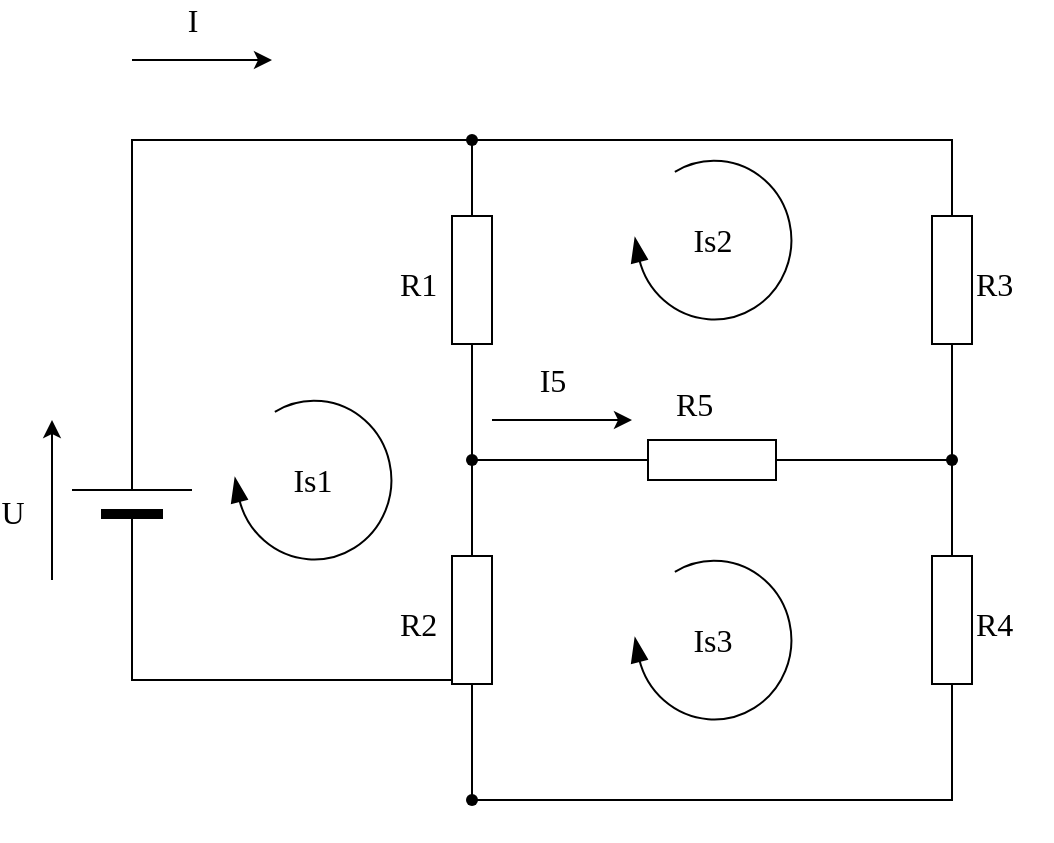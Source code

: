 <?xml version="1.0" encoding="UTF-8"?>
<mxfile version="14.6.9" type="device" pages="4"><diagram id="ZYCdDYQ_u8Q3Gq5u1fZ_" name="circuit"><mxGraphModel dx="2315" dy="1492" grid="1" gridSize="10" guides="1" tooltips="1" connect="1" arrows="1" fold="1" page="0" pageScale="1" pageWidth="827" pageHeight="1169" math="0" shadow="0"><root><mxCell id="0"/><mxCell id="1" parent="0"/><mxCell id="G12eSPo44jMHRV0VMuna-43" style="edgeStyle=orthogonalEdgeStyle;rounded=0;orthogonalLoop=1;jettySize=auto;html=1;exitX=1;exitY=0.5;exitDx=0;exitDy=0;exitPerimeter=0;endArrow=none;endFill=0;" parent="1" source="G12eSPo44jMHRV0VMuna-7" target="G12eSPo44jMHRV0VMuna-39" edge="1"><mxGeometry relative="1" as="geometry"><Array as="points"><mxPoint x="60" y="60"/></Array></mxGeometry></mxCell><mxCell id="0pj43DtoUeApCEMVmIsF-2" style="edgeStyle=orthogonalEdgeStyle;rounded=0;orthogonalLoop=1;jettySize=auto;html=1;exitX=0;exitY=0.5;exitDx=0;exitDy=0;exitPerimeter=0;endArrow=none;endFill=0;" parent="1" source="G12eSPo44jMHRV0VMuna-7" target="G12eSPo44jMHRV0VMuna-44" edge="1"><mxGeometry relative="1" as="geometry"/></mxCell><mxCell id="G12eSPo44jMHRV0VMuna-7" value="" style="verticalLabelPosition=bottom;shadow=0;dashed=0;align=center;fillColor=#000000;html=1;verticalAlign=top;strokeWidth=1;shape=mxgraph.electrical.miscellaneous.monocell_battery;rounded=1;comic=0;labelBackgroundColor=none;fontFamily=Verdana;fontSize=12;rotation=-90;" parent="1" vertex="1"><mxGeometry x="10" y="210" width="100" height="60" as="geometry"/></mxCell><mxCell id="G12eSPo44jMHRV0VMuna-8" style="edgeStyle=orthogonalEdgeStyle;rounded=0;html=1;entryX=0;entryY=0.5;entryPerimeter=0;labelBackgroundColor=none;startArrow=none;startFill=0;startSize=5;endArrow=none;endFill=0;endSize=5;jettySize=auto;orthogonalLoop=1;strokeWidth=1;fontFamily=Verdana;fontSize=12;" parent="1" source="G12eSPo44jMHRV0VMuna-32" target="G12eSPo44jMHRV0VMuna-18" edge="1"><mxGeometry relative="1" as="geometry"><mxPoint x="750" y="230" as="sourcePoint"/></mxGeometry></mxCell><mxCell id="G12eSPo44jMHRV0VMuna-35" style="edgeStyle=orthogonalEdgeStyle;rounded=0;orthogonalLoop=1;jettySize=auto;html=1;exitX=0;exitY=0.5;exitDx=0;exitDy=0;exitPerimeter=0;endArrow=none;endFill=0;" parent="1" source="G12eSPo44jMHRV0VMuna-10" target="G12eSPo44jMHRV0VMuna-32" edge="1"><mxGeometry relative="1" as="geometry"/></mxCell><mxCell id="G12eSPo44jMHRV0VMuna-41" style="edgeStyle=orthogonalEdgeStyle;rounded=0;orthogonalLoop=1;jettySize=auto;html=1;exitX=1;exitY=0.5;exitDx=0;exitDy=0;exitPerimeter=0;endArrow=none;endFill=0;" parent="1" source="G12eSPo44jMHRV0VMuna-10" target="G12eSPo44jMHRV0VMuna-39" edge="1"><mxGeometry relative="1" as="geometry"/></mxCell><mxCell id="G12eSPo44jMHRV0VMuna-10" value="" style="verticalLabelPosition=bottom;shadow=0;dashed=0;align=center;html=1;verticalAlign=top;strokeWidth=1;shape=mxgraph.electrical.resistors.resistor_1;rounded=1;comic=0;labelBackgroundColor=none;fontFamily=Verdana;fontSize=12;rotation=-90;" parent="1" vertex="1"><mxGeometry x="180" y="120" width="100" height="20" as="geometry"/></mxCell><mxCell id="G12eSPo44jMHRV0VMuna-37" style="edgeStyle=orthogonalEdgeStyle;rounded=0;orthogonalLoop=1;jettySize=auto;html=1;exitX=0;exitY=0.5;exitDx=0;exitDy=0;exitPerimeter=0;endArrow=none;endFill=0;" parent="1" source="G12eSPo44jMHRV0VMuna-12" target="G12eSPo44jMHRV0VMuna-36" edge="1"><mxGeometry relative="1" as="geometry"/></mxCell><mxCell id="G12eSPo44jMHRV0VMuna-42" style="edgeStyle=orthogonalEdgeStyle;rounded=0;orthogonalLoop=1;jettySize=auto;html=1;exitX=1;exitY=0.5;exitDx=0;exitDy=0;exitPerimeter=0;endArrow=none;endFill=0;" parent="1" source="G12eSPo44jMHRV0VMuna-12" target="G12eSPo44jMHRV0VMuna-39" edge="1"><mxGeometry relative="1" as="geometry"/></mxCell><mxCell id="G12eSPo44jMHRV0VMuna-12" value="" style="verticalLabelPosition=bottom;shadow=0;dashed=0;align=center;html=1;verticalAlign=top;strokeWidth=1;shape=mxgraph.electrical.resistors.resistor_1;rounded=1;comic=0;labelBackgroundColor=none;fontFamily=Verdana;fontSize=12;rotation=-90;" parent="1" vertex="1"><mxGeometry x="420" y="120" width="100" height="20" as="geometry"/></mxCell><mxCell id="G12eSPo44jMHRV0VMuna-34" style="edgeStyle=orthogonalEdgeStyle;rounded=0;orthogonalLoop=1;jettySize=auto;html=1;exitX=1;exitY=0.5;exitDx=0;exitDy=0;exitPerimeter=0;endArrow=none;endFill=0;" parent="1" source="G12eSPo44jMHRV0VMuna-14" target="G12eSPo44jMHRV0VMuna-32" edge="1"><mxGeometry relative="1" as="geometry"/></mxCell><mxCell id="G12eSPo44jMHRV0VMuna-45" style="edgeStyle=orthogonalEdgeStyle;rounded=0;orthogonalLoop=1;jettySize=auto;html=1;exitX=0;exitY=0.5;exitDx=0;exitDy=0;exitPerimeter=0;endArrow=none;endFill=0;" parent="1" source="G12eSPo44jMHRV0VMuna-14" target="G12eSPo44jMHRV0VMuna-44" edge="1"><mxGeometry relative="1" as="geometry"/></mxCell><mxCell id="G12eSPo44jMHRV0VMuna-14" value="" style="verticalLabelPosition=bottom;shadow=0;dashed=0;align=center;html=1;verticalAlign=top;strokeWidth=1;shape=mxgraph.electrical.resistors.resistor_1;rounded=1;comic=0;labelBackgroundColor=none;fontFamily=Verdana;fontSize=12;rotation=-90;" parent="1" vertex="1"><mxGeometry x="180" y="290" width="100" height="20" as="geometry"/></mxCell><mxCell id="G12eSPo44jMHRV0VMuna-38" style="edgeStyle=orthogonalEdgeStyle;rounded=0;orthogonalLoop=1;jettySize=auto;html=1;exitX=1;exitY=0.5;exitDx=0;exitDy=0;exitPerimeter=0;endArrow=none;endFill=0;" parent="1" source="G12eSPo44jMHRV0VMuna-16" target="G12eSPo44jMHRV0VMuna-36" edge="1"><mxGeometry relative="1" as="geometry"/></mxCell><mxCell id="G12eSPo44jMHRV0VMuna-46" style="edgeStyle=orthogonalEdgeStyle;rounded=0;orthogonalLoop=1;jettySize=auto;html=1;exitX=0;exitY=0.5;exitDx=0;exitDy=0;exitPerimeter=0;endArrow=none;endFill=0;" parent="1" source="G12eSPo44jMHRV0VMuna-16" target="G12eSPo44jMHRV0VMuna-44" edge="1"><mxGeometry relative="1" as="geometry"><Array as="points"><mxPoint x="470" y="390"/></Array></mxGeometry></mxCell><mxCell id="G12eSPo44jMHRV0VMuna-16" value="" style="verticalLabelPosition=bottom;shadow=0;dashed=0;align=center;html=1;verticalAlign=top;strokeWidth=1;shape=mxgraph.electrical.resistors.resistor_1;rounded=1;comic=0;labelBackgroundColor=none;fontFamily=Verdana;fontSize=12;rotation=-90;" parent="1" vertex="1"><mxGeometry x="420" y="290" width="100" height="20" as="geometry"/></mxCell><mxCell id="G12eSPo44jMHRV0VMuna-17" style="edgeStyle=orthogonalEdgeStyle;rounded=0;html=1;exitX=1;exitY=0.5;exitPerimeter=0;labelBackgroundColor=none;startArrow=none;startFill=0;startSize=5;endArrow=none;endFill=0;endSize=5;jettySize=auto;orthogonalLoop=1;strokeWidth=1;fontFamily=Verdana;fontSize=12" parent="1" source="G12eSPo44jMHRV0VMuna-18" target="G12eSPo44jMHRV0VMuna-36" edge="1"><mxGeometry relative="1" as="geometry"><mxPoint x="400" y="250" as="targetPoint"/></mxGeometry></mxCell><mxCell id="G12eSPo44jMHRV0VMuna-18" value="" style="verticalLabelPosition=bottom;shadow=0;dashed=0;align=center;fillColor=#ffffff;html=1;verticalAlign=top;strokeWidth=1;shape=mxgraph.electrical.resistors.resistor_1;rounded=1;comic=0;labelBackgroundColor=none;fontFamily=Verdana;fontSize=12;fontColor=#000000;rotation=0;" parent="1" vertex="1"><mxGeometry x="300" y="210" width="100" height="20" as="geometry"/></mxCell><mxCell id="G12eSPo44jMHRV0VMuna-19" value="R1" style="text;html=1;resizable=0;points=[];autosize=1;align=left;verticalAlign=top;spacingTop=-4;fontSize=16;fontFamily=Verdana" parent="1" vertex="1"><mxGeometry x="192" y="120" width="40" height="20" as="geometry"/></mxCell><mxCell id="G12eSPo44jMHRV0VMuna-20" value="R2" style="text;html=1;resizable=0;points=[];autosize=1;align=left;verticalAlign=top;spacingTop=-4;fontSize=16;fontFamily=Verdana" parent="1" vertex="1"><mxGeometry x="192" y="290" width="40" height="20" as="geometry"/></mxCell><mxCell id="G12eSPo44jMHRV0VMuna-21" value="R5" style="text;html=1;resizable=0;points=[];autosize=1;align=left;verticalAlign=top;spacingTop=-4;fontSize=16;fontFamily=Verdana" parent="1" vertex="1"><mxGeometry x="330" y="180" width="40" height="20" as="geometry"/></mxCell><mxCell id="G12eSPo44jMHRV0VMuna-22" value="R3" style="text;html=1;resizable=0;points=[];autosize=1;align=left;verticalAlign=top;spacingTop=-4;fontSize=16;fontFamily=Verdana" parent="1" vertex="1"><mxGeometry x="480" y="120" width="40" height="20" as="geometry"/></mxCell><mxCell id="G12eSPo44jMHRV0VMuna-23" value="R4" style="text;html=1;resizable=0;points=[];autosize=1;align=left;verticalAlign=top;spacingTop=-4;fontSize=16;fontFamily=Verdana" parent="1" vertex="1"><mxGeometry x="480" y="290" width="40" height="20" as="geometry"/></mxCell><mxCell id="G12eSPo44jMHRV0VMuna-24" value="I" style="endArrow=classic;html=1;labelBackgroundColor=none;strokeWidth=1;fontFamily=Verdana;fontSize=16" parent="1" edge="1"><mxGeometry x="-0.143" y="20" width="50" height="50" relative="1" as="geometry"><mxPoint x="60" y="20" as="sourcePoint"/><mxPoint x="130" y="20" as="targetPoint"/><mxPoint as="offset"/></mxGeometry></mxCell><mxCell id="G12eSPo44jMHRV0VMuna-25" value="U" style="endArrow=classic;html=1;labelBackgroundColor=none;strokeWidth=1;fontFamily=Verdana;fontSize=16" parent="1" edge="1"><mxGeometry x="-0.143" y="20" width="50" height="50" relative="1" as="geometry"><mxPoint x="20" y="280" as="sourcePoint"/><mxPoint x="20" y="200" as="targetPoint"/><mxPoint as="offset"/></mxGeometry></mxCell><mxCell id="G12eSPo44jMHRV0VMuna-26" value="I5" style="endArrow=classic;html=1;labelBackgroundColor=none;strokeWidth=1;fontFamily=Verdana;fontSize=16" parent="1" edge="1"><mxGeometry x="-0.143" y="20" width="50" height="50" relative="1" as="geometry"><mxPoint x="240" y="200" as="sourcePoint"/><mxPoint x="310" y="200" as="targetPoint"/><mxPoint as="offset"/></mxGeometry></mxCell><mxCell id="G12eSPo44jMHRV0VMuna-27" value="Is1" style="verticalLabelPosition=middle;html=1;verticalAlign=middle;strokeWidth=1;shape=mxgraph.lean_mapping.physical_pull;rounded=1;shadow=0;comic=0;labelBackgroundColor=none;fillColor=#000000;fontFamily=Verdana;fontSize=16;align=center;flipH=1;labelPosition=center;" parent="1" vertex="1"><mxGeometry x="110" y="190" width="80" height="80" as="geometry"/></mxCell><mxCell id="G12eSPo44jMHRV0VMuna-28" value="Is2" style="verticalLabelPosition=middle;html=1;verticalAlign=middle;strokeWidth=1;shape=mxgraph.lean_mapping.physical_pull;rounded=1;shadow=0;comic=0;labelBackgroundColor=none;fillColor=#000000;fontFamily=Verdana;fontSize=16;align=center;flipH=1;labelPosition=center;" parent="1" vertex="1"><mxGeometry x="310" y="70" width="80" height="80" as="geometry"/></mxCell><mxCell id="G12eSPo44jMHRV0VMuna-29" value="Is3" style="verticalLabelPosition=middle;html=1;verticalAlign=middle;strokeWidth=1;shape=mxgraph.lean_mapping.physical_pull;rounded=1;shadow=0;comic=0;labelBackgroundColor=none;fillColor=#000000;fontFamily=Verdana;fontSize=16;align=center;flipH=1;labelPosition=center;" parent="1" vertex="1"><mxGeometry x="310" y="270" width="80" height="80" as="geometry"/></mxCell><mxCell id="G12eSPo44jMHRV0VMuna-32" value="" style="shape=waypoint;sketch=0;size=6;pointerEvents=1;points=[];fillColor=none;resizable=0;rotatable=0;perimeter=centerPerimeter;snapToPoint=1;" parent="1" vertex="1"><mxGeometry x="210" y="200" width="40" height="40" as="geometry"/></mxCell><mxCell id="G12eSPo44jMHRV0VMuna-36" value="" style="shape=waypoint;sketch=0;size=6;pointerEvents=1;points=[];fillColor=none;resizable=0;rotatable=0;perimeter=centerPerimeter;snapToPoint=1;" parent="1" vertex="1"><mxGeometry x="450" y="200" width="40" height="40" as="geometry"/></mxCell><mxCell id="G12eSPo44jMHRV0VMuna-39" value="" style="shape=waypoint;sketch=0;size=6;pointerEvents=1;points=[];fillColor=none;resizable=0;rotatable=0;perimeter=centerPerimeter;snapToPoint=1;" parent="1" vertex="1"><mxGeometry x="210" y="40" width="40" height="40" as="geometry"/></mxCell><mxCell id="G12eSPo44jMHRV0VMuna-44" value="" style="shape=waypoint;sketch=0;size=6;pointerEvents=1;points=[];fillColor=none;resizable=0;rotatable=0;perimeter=centerPerimeter;snapToPoint=1;" parent="1" vertex="1"><mxGeometry x="210" y="370" width="40" height="40" as="geometry"/></mxCell></root></mxGraphModel></diagram><diagram name="logic" id="YBJ5OWn4XaWfx2rxE2XB"><mxGraphModel dx="1915" dy="1092" grid="1" gridSize="10" guides="1" tooltips="1" connect="1" arrows="1" fold="1" page="0" pageScale="1" pageWidth="850" pageHeight="1100" math="0" shadow="0"><root><mxCell id="QUeHIoVe-N7WYJK59KCd-0"/><mxCell id="QUeHIoVe-N7WYJK59KCd-1" parent="QUeHIoVe-N7WYJK59KCd-0"/><mxCell id="esUAEg9nhvNPmBcIuyUJ-24" style="edgeStyle=orthogonalEdgeStyle;rounded=0;orthogonalLoop=1;jettySize=auto;html=1;exitX=1;exitY=0.5;exitDx=0;exitDy=0;exitPerimeter=0;endArrow=none;endFill=0;align=left;" parent="QUeHIoVe-N7WYJK59KCd-1" source="esUAEg9nhvNPmBcIuyUJ-0" target="esUAEg9nhvNPmBcIuyUJ-23" edge="1"><mxGeometry relative="1" as="geometry"><mxPoint x="550" y="360" as="targetPoint"/></mxGeometry></mxCell><mxCell id="esUAEg9nhvNPmBcIuyUJ-0" value="" style="verticalLabelPosition=bottom;shadow=0;dashed=0;align=center;html=1;verticalAlign=top;shape=mxgraph.electrical.logic_gates.logic_gate;operation=and;fillColor=#D4E1F5;" parent="QUeHIoVe-N7WYJK59KCd-1" vertex="1"><mxGeometry x="380" y="260.5" width="100" height="60" as="geometry"/></mxCell><mxCell id="esUAEg9nhvNPmBcIuyUJ-10" style="edgeStyle=orthogonalEdgeStyle;rounded=0;orthogonalLoop=1;jettySize=auto;html=1;endArrow=none;endFill=0;exitX=1;exitY=0.5;exitDx=0;exitDy=0;exitPerimeter=0;entryX=0;entryY=0.75;entryDx=0;entryDy=0;entryPerimeter=0;" parent="QUeHIoVe-N7WYJK59KCd-1" source="esUAEg9nhvNPmBcIuyUJ-3" target="esUAEg9nhvNPmBcIuyUJ-0" edge="1"><mxGeometry relative="1" as="geometry"><mxPoint x="420" y="360" as="targetPoint"/><Array as="points"><mxPoint x="340" y="340"/><mxPoint x="340" y="306"/></Array></mxGeometry></mxCell><mxCell id="esUAEg9nhvNPmBcIuyUJ-3" value="" style="verticalLabelPosition=bottom;shadow=0;dashed=0;align=center;html=1;verticalAlign=top;shape=mxgraph.electrical.logic_gates.logic_gate;operation=or;negating=1;negSize=0.15;fillColor=#D4E1F5;" parent="QUeHIoVe-N7WYJK59KCd-1" vertex="1"><mxGeometry x="190" y="310" width="100" height="60" as="geometry"/></mxCell><mxCell id="esUAEg9nhvNPmBcIuyUJ-5" style="edgeStyle=orthogonalEdgeStyle;rounded=0;orthogonalLoop=1;jettySize=auto;html=1;entryX=0;entryY=0.25;entryDx=0;entryDy=0;entryPerimeter=0;endArrow=none;endFill=0;" parent="QUeHIoVe-N7WYJK59KCd-1" source="esUAEg9nhvNPmBcIuyUJ-4" target="esUAEg9nhvNPmBcIuyUJ-0" edge="1"><mxGeometry relative="1" as="geometry"><Array as="points"><mxPoint x="340" y="250"/><mxPoint x="340" y="276"/></Array></mxGeometry></mxCell><mxCell id="esUAEg9nhvNPmBcIuyUJ-4" value="" style="verticalLabelPosition=bottom;shadow=0;dashed=0;align=center;html=1;verticalAlign=top;shape=mxgraph.electrical.logic_gates.logic_gate;operation=and;negating=1;negSize=0.15;fillColor=#D4E1F5;" parent="QUeHIoVe-N7WYJK59KCd-1" vertex="1"><mxGeometry x="190" y="220" width="100" height="60" as="geometry"/></mxCell><mxCell id="esUAEg9nhvNPmBcIuyUJ-9" value="" style="endArrow=none;html=1;labelPosition=left;verticalLabelPosition=middle;align=left;verticalAlign=middle;entryX=0.21;entryY=0.5;entryDx=0;entryDy=0;entryPerimeter=0;" parent="QUeHIoVe-N7WYJK59KCd-1" target="esUAEg9nhvNPmBcIuyUJ-0" edge="1"><mxGeometry width="50" height="50" relative="1" as="geometry"><mxPoint x="80" y="290" as="sourcePoint"/><mxPoint x="310" y="305" as="targetPoint"/></mxGeometry></mxCell><mxCell id="esUAEg9nhvNPmBcIuyUJ-22" value="C" style="edgeLabel;html=1;align=center;verticalAlign=middle;resizable=0;points=[];" parent="esUAEg9nhvNPmBcIuyUJ-9" vertex="1" connectable="0"><mxGeometry x="-0.929" relative="1" as="geometry"><mxPoint x="-20" as="offset"/></mxGeometry></mxCell><mxCell id="esUAEg9nhvNPmBcIuyUJ-14" style="edgeStyle=orthogonalEdgeStyle;rounded=0;orthogonalLoop=1;jettySize=auto;html=1;entryX=0;entryY=0.25;entryDx=0;entryDy=0;entryPerimeter=0;endArrow=none;endFill=0;" parent="QUeHIoVe-N7WYJK59KCd-1" source="esUAEg9nhvNPmBcIuyUJ-11" target="esUAEg9nhvNPmBcIuyUJ-4" edge="1"><mxGeometry relative="1" as="geometry"/></mxCell><mxCell id="esUAEg9nhvNPmBcIuyUJ-16" style="edgeStyle=orthogonalEdgeStyle;rounded=0;orthogonalLoop=1;jettySize=auto;html=1;entryX=0;entryY=0.25;entryDx=0;entryDy=0;entryPerimeter=0;endArrow=none;endFill=0;jumpStyle=arc;jumpSize=16;" parent="QUeHIoVe-N7WYJK59KCd-1" source="esUAEg9nhvNPmBcIuyUJ-11" target="esUAEg9nhvNPmBcIuyUJ-3" edge="1"><mxGeometry relative="1" as="geometry"><Array as="points"><mxPoint x="160" y="325"/></Array></mxGeometry></mxCell><mxCell id="esUAEg9nhvNPmBcIuyUJ-11" value="" style="shape=waypoint;sketch=0;size=6;pointerEvents=1;points=[];fillColor=none;resizable=0;rotatable=0;perimeter=centerPerimeter;snapToPoint=1;" parent="QUeHIoVe-N7WYJK59KCd-1" vertex="1"><mxGeometry x="140" y="215" width="40" height="40" as="geometry"/></mxCell><mxCell id="esUAEg9nhvNPmBcIuyUJ-13" style="edgeStyle=orthogonalEdgeStyle;rounded=0;orthogonalLoop=1;jettySize=auto;html=1;entryX=0;entryY=0.75;entryDx=0;entryDy=0;entryPerimeter=0;endArrow=none;endFill=0;" parent="QUeHIoVe-N7WYJK59KCd-1" source="esUAEg9nhvNPmBcIuyUJ-12" target="esUAEg9nhvNPmBcIuyUJ-4" edge="1"><mxGeometry relative="1" as="geometry"/></mxCell><mxCell id="esUAEg9nhvNPmBcIuyUJ-15" style="edgeStyle=orthogonalEdgeStyle;rounded=0;orthogonalLoop=1;jettySize=auto;html=1;entryX=0;entryY=0.75;entryDx=0;entryDy=0;entryPerimeter=0;endArrow=none;endFill=0;jumpStyle=arc;jumpSize=16;" parent="QUeHIoVe-N7WYJK59KCd-1" source="esUAEg9nhvNPmBcIuyUJ-12" target="esUAEg9nhvNPmBcIuyUJ-3" edge="1"><mxGeometry relative="1" as="geometry"><Array as="points"><mxPoint x="130" y="355"/></Array></mxGeometry></mxCell><mxCell id="esUAEg9nhvNPmBcIuyUJ-12" value="" style="shape=waypoint;sketch=0;size=6;pointerEvents=1;points=[];fillColor=none;resizable=0;rotatable=0;perimeter=centerPerimeter;snapToPoint=1;" parent="QUeHIoVe-N7WYJK59KCd-1" vertex="1"><mxGeometry x="110" y="245" width="40" height="40" as="geometry"/></mxCell><mxCell id="esUAEg9nhvNPmBcIuyUJ-17" value="" style="endArrow=none;html=1;labelPosition=left;verticalLabelPosition=middle;align=left;verticalAlign=middle;" parent="QUeHIoVe-N7WYJK59KCd-1" target="esUAEg9nhvNPmBcIuyUJ-11" edge="1"><mxGeometry width="50" height="50" relative="1" as="geometry"><mxPoint x="80" y="235" as="sourcePoint"/><mxPoint x="450" y="530" as="targetPoint"/></mxGeometry></mxCell><mxCell id="esUAEg9nhvNPmBcIuyUJ-20" value="A" style="edgeLabel;html=1;align=center;verticalAlign=middle;resizable=0;points=[];" parent="esUAEg9nhvNPmBcIuyUJ-17" vertex="1" connectable="0"><mxGeometry x="-0.725" y="2" relative="1" as="geometry"><mxPoint x="-21" y="2" as="offset"/></mxGeometry></mxCell><mxCell id="esUAEg9nhvNPmBcIuyUJ-18" value="" style="endArrow=none;html=1;labelPosition=left;verticalLabelPosition=middle;align=left;verticalAlign=middle;" parent="QUeHIoVe-N7WYJK59KCd-1" target="esUAEg9nhvNPmBcIuyUJ-12" edge="1"><mxGeometry width="50" height="50" relative="1" as="geometry"><mxPoint x="80" y="265" as="sourcePoint"/><mxPoint x="450" y="530" as="targetPoint"/></mxGeometry></mxCell><mxCell id="esUAEg9nhvNPmBcIuyUJ-21" value="B" style="edgeLabel;html=1;align=center;verticalAlign=middle;resizable=0;points=[];" parent="esUAEg9nhvNPmBcIuyUJ-18" vertex="1" connectable="0"><mxGeometry x="-0.48" relative="1" as="geometry"><mxPoint x="-23" as="offset"/></mxGeometry></mxCell><mxCell id="esUAEg9nhvNPmBcIuyUJ-23" value="Output (Q)" style="verticalLabelPosition=middle;shadow=0;dashed=0;align=left;html=1;verticalAlign=middle;strokeWidth=1;shape=ellipse;perimeter=ellipsePerimeter;labelPosition=right;fillColor=#f5f5f5;fontColor=#333333;" parent="QUeHIoVe-N7WYJK59KCd-1" vertex="1"><mxGeometry x="500" y="283" width="15" height="15" as="geometry"/></mxCell></root></mxGraphModel></diagram><diagram id="VQM4j0vj5Fof_KVczsmb" name="gitflow"><mxGraphModel dx="2575" dy="1492" grid="1" gridSize="10" guides="1" tooltips="1" connect="1" arrows="1" fold="1" page="0" pageScale="1" pageWidth="827" pageHeight="1169" math="0" shadow="0"><root><mxCell id="T0HtUurMjiTtSzqZGgKh-0"/><mxCell id="T0HtUurMjiTtSzqZGgKh-1" parent="T0HtUurMjiTtSzqZGgKh-0"/><mxCell id="4ewkK_jhBamHznetgRbd-0" value="" style="endArrow=none;dashed=1;html=1;fillColor=#dae8fc;strokeColor=#6c8ebf;" edge="1" parent="T0HtUurMjiTtSzqZGgKh-1" source="4ewkK_jhBamHznetgRbd-7" target="4ewkK_jhBamHznetgRbd-3"><mxGeometry width="50" height="50" relative="1" as="geometry"><mxPoint x="-670" y="-110" as="sourcePoint"/><mxPoint x="10" y="-110" as="targetPoint"/></mxGeometry></mxCell><mxCell id="4ewkK_jhBamHznetgRbd-1" style="edgeStyle=orthogonalEdgeStyle;rounded=1;orthogonalLoop=1;jettySize=auto;html=1;dashed=1;endArrow=none;endFill=0;fillColor=#d5e8d4;strokeColor=#82b366;" edge="1" parent="T0HtUurMjiTtSzqZGgKh-1" source="4ewkK_jhBamHznetgRbd-2" target="4ewkK_jhBamHznetgRbd-14"><mxGeometry relative="1" as="geometry"><Array as="points"><mxPoint x="-670"/></Array></mxGeometry></mxCell><mxCell id="4ewkK_jhBamHznetgRbd-2" value="1.0" style="ellipse;whiteSpace=wrap;html=1;aspect=fixed;fillColor=#dae8fc;strokeColor=#6c8ebf;fontStyle=1;labelPosition=center;verticalLabelPosition=top;align=center;verticalAlign=bottom;fontColor=#0066CC;" vertex="1" parent="T0HtUurMjiTtSzqZGgKh-1"><mxGeometry x="-680" y="-120" width="20" height="20" as="geometry"/></mxCell><mxCell id="4ewkK_jhBamHznetgRbd-3" value="Master" style="text;html=1;strokeColor=#6c8ebf;fillColor=#dae8fc;align=center;verticalAlign=middle;whiteSpace=wrap;rounded=0;" vertex="1" parent="T0HtUurMjiTtSzqZGgKh-1"><mxGeometry x="110" y="-120" width="90" height="20" as="geometry"/></mxCell><mxCell id="4ewkK_jhBamHznetgRbd-4" value="" style="endArrow=none;dashed=1;html=1;fillColor=#f8cecc;strokeColor=#b85450;endFill=0;exitX=1;exitY=0.5;exitDx=0;exitDy=0;" edge="1" parent="T0HtUurMjiTtSzqZGgKh-1" source="4ewkK_jhBamHznetgRbd-6" target="4ewkK_jhBamHznetgRbd-99"><mxGeometry width="50" height="50" relative="1" as="geometry"><mxPoint x="-670" y="-30" as="sourcePoint"/><mxPoint x="-110" y="-58" as="targetPoint"/><Array as="points"><mxPoint x="-5" y="-80"/></Array></mxGeometry></mxCell><mxCell id="4ewkK_jhBamHznetgRbd-5" style="edgeStyle=orthogonalEdgeStyle;rounded=1;orthogonalLoop=1;jettySize=auto;html=1;dashed=1;endArrow=none;endFill=0;fontSize=12;fontColor=#FFB570;fillColor=#d5e8d4;strokeColor=#82b366;exitX=0.5;exitY=1;exitDx=0;exitDy=0;" edge="1" parent="T0HtUurMjiTtSzqZGgKh-1" source="4ewkK_jhBamHznetgRbd-7" target="4ewkK_jhBamHznetgRbd-95"><mxGeometry relative="1" as="geometry"><Array as="points"/></mxGeometry></mxCell><mxCell id="4ewkK_jhBamHznetgRbd-6" value="" style="ellipse;whiteSpace=wrap;html=1;aspect=fixed;fillColor=#f8cecc;strokeColor=#b85450;" vertex="1" parent="T0HtUurMjiTtSzqZGgKh-1"><mxGeometry x="-40" y="-90" width="20" height="20" as="geometry"/></mxCell><mxCell id="4ewkK_jhBamHznetgRbd-7" value="2.1" style="ellipse;whiteSpace=wrap;html=1;aspect=fixed;fillColor=#dae8fc;strokeColor=#6c8ebf;fontStyle=1;labelPosition=center;verticalLabelPosition=top;align=center;verticalAlign=bottom;fontColor=#0066CC;" vertex="1" parent="T0HtUurMjiTtSzqZGgKh-1"><mxGeometry x="10" y="-120" width="20" height="20" as="geometry"/></mxCell><mxCell id="4ewkK_jhBamHznetgRbd-8" value="" style="endArrow=none;dashed=1;html=1;fillColor=#dae8fc;strokeColor=#6c8ebf;startArrow=none;" edge="1" parent="T0HtUurMjiTtSzqZGgKh-1" source="4ewkK_jhBamHznetgRbd-99" target="4ewkK_jhBamHznetgRbd-7"><mxGeometry width="50" height="50" relative="1" as="geometry"><mxPoint x="-660" y="-110" as="sourcePoint"/><mxPoint x="-10" y="-110" as="targetPoint"/></mxGeometry></mxCell><mxCell id="4ewkK_jhBamHznetgRbd-9" style="edgeStyle=orthogonalEdgeStyle;rounded=1;orthogonalLoop=1;jettySize=auto;html=1;fillColor=#f8cecc;strokeColor=#b85450;dashed=1;endArrow=none;endFill=0;" edge="1" parent="T0HtUurMjiTtSzqZGgKh-1" source="4ewkK_jhBamHznetgRbd-25" target="4ewkK_jhBamHznetgRbd-6"><mxGeometry relative="1" as="geometry"><Array as="points"><mxPoint x="-60" y="-80"/></Array></mxGeometry></mxCell><mxCell id="4ewkK_jhBamHznetgRbd-10" value="Hotfix" style="text;html=1;strokeColor=#b85450;fillColor=#f8cecc;align=center;verticalAlign=middle;whiteSpace=wrap;rounded=0;" vertex="1" parent="T0HtUurMjiTtSzqZGgKh-1"><mxGeometry x="110" y="-90" width="90" height="20" as="geometry"/></mxCell><mxCell id="4ewkK_jhBamHznetgRbd-11" style="edgeStyle=orthogonalEdgeStyle;rounded=1;orthogonalLoop=1;jettySize=auto;html=1;dashed=1;endArrow=none;endFill=0;fillColor=#d5e8d4;strokeColor=#82b366;" edge="1" parent="T0HtUurMjiTtSzqZGgKh-1" source="4ewkK_jhBamHznetgRbd-68" target="4ewkK_jhBamHznetgRbd-15"><mxGeometry relative="1" as="geometry"><mxPoint x="-10" as="targetPoint"/></mxGeometry></mxCell><mxCell id="4ewkK_jhBamHznetgRbd-12" style="edgeStyle=orthogonalEdgeStyle;rounded=1;orthogonalLoop=1;jettySize=auto;html=1;dashed=1;endArrow=none;endFill=0;fontSize=10;fontColor=#FFB570;fillColor=#e1d5e7;strokeColor=#9673a6;" edge="1" parent="T0HtUurMjiTtSzqZGgKh-1" source="4ewkK_jhBamHznetgRbd-14" target="4ewkK_jhBamHznetgRbd-78"><mxGeometry relative="1" as="geometry"><Array as="points"><mxPoint x="-620" y="10"/></Array></mxGeometry></mxCell><mxCell id="4ewkK_jhBamHznetgRbd-13" style="edgeStyle=orthogonalEdgeStyle;rounded=1;orthogonalLoop=1;jettySize=auto;html=1;dashed=1;endArrow=none;endFill=0;fontSize=12;fontColor=#FFB570;fillColor=#e1d5e7;strokeColor=#9673a6;" edge="1" parent="T0HtUurMjiTtSzqZGgKh-1" source="4ewkK_jhBamHznetgRbd-14" target="4ewkK_jhBamHznetgRbd-38"><mxGeometry relative="1" as="geometry"><Array as="points"><mxPoint x="-620" y="60"/></Array></mxGeometry></mxCell><mxCell id="4ewkK_jhBamHznetgRbd-14" value="" style="ellipse;whiteSpace=wrap;html=1;aspect=fixed;fillColor=#d5e8d4;strokeColor=#82b366;" vertex="1" parent="T0HtUurMjiTtSzqZGgKh-1"><mxGeometry x="-630" y="-10" width="20" height="20" as="geometry"/></mxCell><mxCell id="4ewkK_jhBamHznetgRbd-15" value="Nightly" style="text;html=1;strokeColor=#82b366;fillColor=#d5e8d4;align=center;verticalAlign=middle;whiteSpace=wrap;rounded=0;" vertex="1" parent="T0HtUurMjiTtSzqZGgKh-1"><mxGeometry x="110" y="-10" width="90" height="20" as="geometry"/></mxCell><mxCell id="4ewkK_jhBamHznetgRbd-16" value="" style="ellipse;whiteSpace=wrap;html=1;aspect=fixed;fillColor=#d5e8d4;strokeColor=#82b366;" vertex="1" parent="T0HtUurMjiTtSzqZGgKh-1"><mxGeometry x="-543.03" y="-10" width="20" height="20" as="geometry"/></mxCell><mxCell id="4ewkK_jhBamHznetgRbd-17" style="edgeStyle=orthogonalEdgeStyle;rounded=1;orthogonalLoop=1;jettySize=auto;html=1;dashed=1;endArrow=none;endFill=0;fillColor=#d5e8d4;strokeColor=#82b366;" edge="1" parent="T0HtUurMjiTtSzqZGgKh-1" source="4ewkK_jhBamHznetgRbd-14" target="4ewkK_jhBamHznetgRbd-16"><mxGeometry relative="1" as="geometry"><mxPoint x="-30" as="targetPoint"/><mxPoint x="-600" as="sourcePoint"/></mxGeometry></mxCell><mxCell id="4ewkK_jhBamHznetgRbd-18" style="edgeStyle=orthogonalEdgeStyle;rounded=1;orthogonalLoop=1;jettySize=auto;html=1;dashed=1;endArrow=none;endFill=0;fontSize=12;fontColor=#FFB570;fillColor=#e1d5e7;strokeColor=#9673a6;entryX=0;entryY=0.5;entryDx=0;entryDy=0;" edge="1" parent="T0HtUurMjiTtSzqZGgKh-1" source="4ewkK_jhBamHznetgRbd-19" target="4ewkK_jhBamHznetgRbd-41"><mxGeometry relative="1" as="geometry"><Array as="points"><mxPoint x="-430" y="60"/></Array></mxGeometry></mxCell><mxCell id="4ewkK_jhBamHznetgRbd-19" value="" style="ellipse;whiteSpace=wrap;html=1;aspect=fixed;fillColor=#d5e8d4;strokeColor=#82b366;" vertex="1" parent="T0HtUurMjiTtSzqZGgKh-1"><mxGeometry x="-440.03" y="-10" width="20" height="20" as="geometry"/></mxCell><mxCell id="4ewkK_jhBamHznetgRbd-20" style="edgeStyle=orthogonalEdgeStyle;rounded=1;orthogonalLoop=1;jettySize=auto;html=1;dashed=1;endArrow=none;endFill=0;fillColor=#d5e8d4;strokeColor=#82b366;startArrow=none;" edge="1" parent="T0HtUurMjiTtSzqZGgKh-1" source="4ewkK_jhBamHznetgRbd-90" target="4ewkK_jhBamHznetgRbd-19"><mxGeometry relative="1" as="geometry"><mxPoint x="-30" as="targetPoint"/><mxPoint x="-470" as="sourcePoint"/><Array as="points"><mxPoint x="-450"/><mxPoint x="-450"/></Array></mxGeometry></mxCell><mxCell id="4ewkK_jhBamHznetgRbd-92" style="edgeStyle=orthogonalEdgeStyle;rounded=1;orthogonalLoop=1;jettySize=auto;html=1;entryX=0;entryY=0.5;entryDx=0;entryDy=0;dashed=1;endArrow=none;endFill=0;fillColor=#ffe6cc;strokeColor=#d79b00;" edge="1" parent="T0HtUurMjiTtSzqZGgKh-1" source="4ewkK_jhBamHznetgRbd-22" target="4ewkK_jhBamHznetgRbd-31"><mxGeometry relative="1" as="geometry"><Array as="points"><mxPoint x="-305" y="-50"/></Array></mxGeometry></mxCell><mxCell id="4ewkK_jhBamHznetgRbd-22" value="" style="ellipse;whiteSpace=wrap;html=1;aspect=fixed;fillColor=#d5e8d4;strokeColor=#82b366;" vertex="1" parent="T0HtUurMjiTtSzqZGgKh-1"><mxGeometry x="-315.03" y="-10" width="20" height="20" as="geometry"/></mxCell><mxCell id="4ewkK_jhBamHznetgRbd-23" style="edgeStyle=orthogonalEdgeStyle;rounded=1;orthogonalLoop=1;jettySize=auto;html=1;dashed=1;endArrow=none;endFill=0;fillColor=#d5e8d4;strokeColor=#82b366;" edge="1" parent="T0HtUurMjiTtSzqZGgKh-1" source="4ewkK_jhBamHznetgRbd-19" target="4ewkK_jhBamHznetgRbd-22"><mxGeometry relative="1" as="geometry"><mxPoint x="-30" as="targetPoint"/><mxPoint x="-340" as="sourcePoint"/></mxGeometry></mxCell><mxCell id="4ewkK_jhBamHznetgRbd-24" style="edgeStyle=orthogonalEdgeStyle;rounded=1;orthogonalLoop=1;jettySize=auto;html=1;dashed=1;fillColor=#d5e8d4;strokeColor=#82b366;endArrow=none;endFill=0;" edge="1" parent="T0HtUurMjiTtSzqZGgKh-1" source="4ewkK_jhBamHznetgRbd-25" target="4ewkK_jhBamHznetgRbd-93"><mxGeometry relative="1" as="geometry"><Array as="points"/></mxGeometry></mxCell><mxCell id="4ewkK_jhBamHznetgRbd-25" value="2.0" style="ellipse;whiteSpace=wrap;html=1;aspect=fixed;fillColor=#dae8fc;strokeColor=#6c8ebf;fontStyle=1;labelPosition=center;verticalLabelPosition=top;align=center;verticalAlign=bottom;fontColor=#0066CC;" vertex="1" parent="T0HtUurMjiTtSzqZGgKh-1"><mxGeometry x="-70" y="-120" width="20" height="20" as="geometry"/></mxCell><mxCell id="4ewkK_jhBamHznetgRbd-26" value="" style="endArrow=none;dashed=1;html=1;fillColor=#dae8fc;strokeColor=#6c8ebf;startArrow=none;" edge="1" parent="T0HtUurMjiTtSzqZGgKh-1" source="4ewkK_jhBamHznetgRbd-81" target="4ewkK_jhBamHznetgRbd-25"><mxGeometry width="50" height="50" relative="1" as="geometry"><mxPoint x="-660.0" y="-110" as="sourcePoint"/><mxPoint x="-20" y="-110" as="targetPoint"/><Array as="points"/></mxGeometry></mxCell><mxCell id="4ewkK_jhBamHznetgRbd-27" style="edgeStyle=orthogonalEdgeStyle;rounded=1;orthogonalLoop=1;jettySize=auto;html=1;dashed=1;endArrow=none;endFill=0;fontSize=10;fontColor=#FFB570;fillColor=#ffe6cc;strokeColor=#d79b00;" edge="1" parent="T0HtUurMjiTtSzqZGgKh-1" source="4ewkK_jhBamHznetgRbd-29" target="4ewkK_jhBamHznetgRbd-86"><mxGeometry relative="1" as="geometry"><Array as="points"/></mxGeometry></mxCell><mxCell id="4ewkK_jhBamHznetgRbd-28" style="edgeStyle=orthogonalEdgeStyle;rounded=1;orthogonalLoop=1;jettySize=auto;html=1;dashed=1;endArrow=none;endFill=0;fontSize=12;fontColor=#FFB570;entryX=0;entryY=0.5;entryDx=0;entryDy=0;fillColor=#ffe6cc;strokeColor=#d79b00;" edge="1" parent="T0HtUurMjiTtSzqZGgKh-1" source="4ewkK_jhBamHznetgRbd-29" target="4ewkK_jhBamHznetgRbd-71"><mxGeometry relative="1" as="geometry"><Array as="points"><mxPoint x="-180" y="-30"/></Array></mxGeometry></mxCell><mxCell id="4ewkK_jhBamHznetgRbd-29" value="RC2" style="ellipse;whiteSpace=wrap;html=1;aspect=fixed;fontSize=10;labelPosition=center;verticalLabelPosition=top;align=center;verticalAlign=bottom;fillColor=#ffe6cc;strokeColor=#d79b00;fontColor=#FFB570;" vertex="1" parent="T0HtUurMjiTtSzqZGgKh-1"><mxGeometry x="-192" y="-60" width="20" height="20" as="geometry"/></mxCell><mxCell id="4ewkK_jhBamHznetgRbd-30" style="edgeStyle=orthogonalEdgeStyle;rounded=1;orthogonalLoop=1;jettySize=auto;html=1;dashed=1;endArrow=none;endFill=0;fontSize=10;fontColor=#FFB570;fillColor=#ffe6cc;strokeColor=#d79b00;startArrow=none;" edge="1" parent="T0HtUurMjiTtSzqZGgKh-1" source="4ewkK_jhBamHznetgRbd-88" target="4ewkK_jhBamHznetgRbd-29"><mxGeometry relative="1" as="geometry"><Array as="points"><mxPoint x="-190" y="-50"/><mxPoint x="-190" y="-50"/></Array></mxGeometry></mxCell><mxCell id="4ewkK_jhBamHznetgRbd-31" value="RC1" style="ellipse;whiteSpace=wrap;html=1;aspect=fixed;fontSize=10;labelPosition=center;verticalLabelPosition=top;align=center;verticalAlign=bottom;fillColor=#ffe6cc;strokeColor=#d79b00;fontColor=#FFB570;" vertex="1" parent="T0HtUurMjiTtSzqZGgKh-1"><mxGeometry x="-291.34" y="-60" width="20" height="20" as="geometry"/></mxCell><mxCell id="4ewkK_jhBamHznetgRbd-32" value="Release" style="text;html=1;strokeColor=#d79b00;fillColor=#ffe6cc;align=center;verticalAlign=middle;whiteSpace=wrap;rounded=0;fontSize=12;" vertex="1" parent="T0HtUurMjiTtSzqZGgKh-1"><mxGeometry x="110" y="-60" width="90" height="20" as="geometry"/></mxCell><mxCell id="4ewkK_jhBamHznetgRbd-33" style="edgeStyle=orthogonalEdgeStyle;rounded=1;orthogonalLoop=1;jettySize=auto;html=1;dashed=1;endArrow=none;endFill=0;fontSize=10;fontColor=#FFB570;fillColor=#e1d5e7;strokeColor=#9673a6;startArrow=none;" edge="1" parent="T0HtUurMjiTtSzqZGgKh-1" source="4ewkK_jhBamHznetgRbd-97" target="4ewkK_jhBamHznetgRbd-36"><mxGeometry relative="1" as="geometry"><Array as="points"><mxPoint x="-500" y="30"/><mxPoint x="-500" y="30"/></Array></mxGeometry></mxCell><mxCell id="4ewkK_jhBamHznetgRbd-34" style="edgeStyle=orthogonalEdgeStyle;rounded=1;orthogonalLoop=1;jettySize=auto;html=1;dashed=1;endArrow=none;endFill=0;fontSize=12;fontColor=#FFB570;jumpStyle=arc;jumpSize=6;" edge="1" parent="T0HtUurMjiTtSzqZGgKh-1" source="4ewkK_jhBamHznetgRbd-78" target="4ewkK_jhBamHznetgRbd-43"><mxGeometry relative="1" as="geometry"><Array as="points"><mxPoint x="-580" y="100"/></Array></mxGeometry></mxCell><mxCell id="4ewkK_jhBamHznetgRbd-35" style="edgeStyle=orthogonalEdgeStyle;rounded=1;orthogonalLoop=1;jettySize=auto;html=1;dashed=1;endArrow=none;endFill=0;fontSize=10;fontColor=#FFB570;fillColor=#e1d5e7;strokeColor=#9673a6;" edge="1" parent="T0HtUurMjiTtSzqZGgKh-1" source="4ewkK_jhBamHznetgRbd-36" target="4ewkK_jhBamHznetgRbd-90"><mxGeometry relative="1" as="geometry"><Array as="points"><mxPoint x="-460" y="30"/></Array></mxGeometry></mxCell><mxCell id="4ewkK_jhBamHznetgRbd-36" value="" style="ellipse;whiteSpace=wrap;html=1;aspect=fixed;fontSize=10;fillColor=#e1d5e7;strokeColor=#9673a6;" vertex="1" parent="T0HtUurMjiTtSzqZGgKh-1"><mxGeometry x="-500.03" y="20" width="20" height="20" as="geometry"/></mxCell><mxCell id="4ewkK_jhBamHznetgRbd-37" style="edgeStyle=orthogonalEdgeStyle;rounded=1;orthogonalLoop=1;jettySize=auto;html=1;dashed=1;endArrow=none;endFill=0;fontSize=12;fontColor=#FFB570;" edge="1" parent="T0HtUurMjiTtSzqZGgKh-1" source="4ewkK_jhBamHznetgRbd-38" target="4ewkK_jhBamHznetgRbd-52"><mxGeometry relative="1" as="geometry"><Array as="points"><mxPoint x="-600" y="130"/></Array></mxGeometry></mxCell><mxCell id="4ewkK_jhBamHznetgRbd-38" value="" style="ellipse;whiteSpace=wrap;html=1;aspect=fixed;fontSize=10;fillColor=#e1d5e7;strokeColor=#9673a6;" vertex="1" parent="T0HtUurMjiTtSzqZGgKh-1"><mxGeometry x="-610" y="50" width="20" height="20" as="geometry"/></mxCell><mxCell id="4ewkK_jhBamHznetgRbd-39" style="edgeStyle=orthogonalEdgeStyle;rounded=1;orthogonalLoop=1;jettySize=auto;html=1;dashed=1;endArrow=none;endFill=0;fontSize=12;fontColor=#FFB570;fillColor=#e1d5e7;strokeColor=#9673a6;startArrow=none;" edge="1" parent="T0HtUurMjiTtSzqZGgKh-1" source="4ewkK_jhBamHznetgRbd-101" target="4ewkK_jhBamHznetgRbd-45"><mxGeometry relative="1" as="geometry"><Array as="points"><mxPoint x="-370" y="60"/><mxPoint x="-370" y="60"/></Array></mxGeometry></mxCell><mxCell id="4ewkK_jhBamHznetgRbd-40" style="edgeStyle=orthogonalEdgeStyle;rounded=1;orthogonalLoop=1;jettySize=auto;html=1;dashed=1;endArrow=none;endFill=0;fontSize=12;fontColor=#FFB570;fillColor=#f5f5f5;strokeColor=#666666;" edge="1" parent="T0HtUurMjiTtSzqZGgKh-1" source="4ewkK_jhBamHznetgRbd-41" target="4ewkK_jhBamHznetgRbd-56"><mxGeometry relative="1" as="geometry"><Array as="points"><mxPoint x="-410" y="130"/></Array></mxGeometry></mxCell><mxCell id="4ewkK_jhBamHznetgRbd-41" value="" style="ellipse;whiteSpace=wrap;html=1;aspect=fixed;fontSize=10;fillColor=#e1d5e7;strokeColor=#9673a6;" vertex="1" parent="T0HtUurMjiTtSzqZGgKh-1"><mxGeometry x="-423.03" y="50" width="20" height="20" as="geometry"/></mxCell><mxCell id="4ewkK_jhBamHznetgRbd-42" style="edgeStyle=orthogonalEdgeStyle;rounded=1;orthogonalLoop=1;jettySize=auto;html=1;exitX=1;exitY=0.5;exitDx=0;exitDy=0;entryX=0;entryY=0.5;entryDx=0;entryDy=0;dashed=1;endArrow=none;endFill=0;fontSize=12;fontColor=#FFB570;" edge="1" parent="T0HtUurMjiTtSzqZGgKh-1" source="4ewkK_jhBamHznetgRbd-43" target="4ewkK_jhBamHznetgRbd-50"><mxGeometry relative="1" as="geometry"/></mxCell><mxCell id="4ewkK_jhBamHznetgRbd-43" value="" style="ellipse;whiteSpace=wrap;html=1;aspect=fixed;fontSize=10;fontColor=#333333;fillColor=#f5f5f5;strokeColor=#666666;" vertex="1" parent="T0HtUurMjiTtSzqZGgKh-1"><mxGeometry x="-574.03" y="90" width="20" height="20" as="geometry"/></mxCell><mxCell id="4ewkK_jhBamHznetgRbd-44" style="edgeStyle=orthogonalEdgeStyle;rounded=1;orthogonalLoop=1;jettySize=auto;html=1;dashed=1;endArrow=none;endFill=0;fontSize=12;fontColor=#FFB570;fillColor=#e1d5e7;strokeColor=#9673a6;entryX=0;entryY=0.5;entryDx=0;entryDy=0;" edge="1" parent="T0HtUurMjiTtSzqZGgKh-1" source="4ewkK_jhBamHznetgRbd-45" target="4ewkK_jhBamHznetgRbd-22"><mxGeometry relative="1" as="geometry"><mxPoint x="-310" y="10" as="targetPoint"/><Array as="points"><mxPoint x="-330" y="60"/><mxPoint x="-330"/></Array></mxGeometry></mxCell><mxCell id="4ewkK_jhBamHznetgRbd-45" value="" style="ellipse;whiteSpace=wrap;html=1;aspect=fixed;fontSize=10;fillColor=#e1d5e7;strokeColor=#9673a6;" vertex="1" parent="T0HtUurMjiTtSzqZGgKh-1"><mxGeometry x="-356.03" y="50" width="20" height="20" as="geometry"/></mxCell><mxCell id="4ewkK_jhBamHznetgRbd-46" style="edgeStyle=orthogonalEdgeStyle;rounded=1;orthogonalLoop=1;jettySize=auto;html=1;dashed=1;endArrow=none;endFill=0;fillColor=#d5e8d4;strokeColor=#82b366;startArrow=none;" edge="1" parent="T0HtUurMjiTtSzqZGgKh-1" source="4ewkK_jhBamHznetgRbd-93" target="4ewkK_jhBamHznetgRbd-65"><mxGeometry relative="1" as="geometry"><mxPoint x="-210" y="-20" as="targetPoint"/><mxPoint x="-250" y="-20" as="sourcePoint"/><Array as="points"><mxPoint x="-50"/><mxPoint x="-50"/></Array></mxGeometry></mxCell><mxCell id="4ewkK_jhBamHznetgRbd-47" value="Feature team 1" style="text;html=1;strokeColor=#9673a6;fillColor=#e1d5e7;align=center;verticalAlign=middle;whiteSpace=wrap;rounded=0;" vertex="1" parent="T0HtUurMjiTtSzqZGgKh-1"><mxGeometry x="110" y="20" width="90" height="20" as="geometry"/></mxCell><mxCell id="4ewkK_jhBamHznetgRbd-48" value="Feature team 2" style="text;html=1;strokeColor=#9673a6;fillColor=#e1d5e7;align=center;verticalAlign=middle;whiteSpace=wrap;rounded=0;" vertex="1" parent="T0HtUurMjiTtSzqZGgKh-1"><mxGeometry x="110" y="50" width="90" height="20" as="geometry"/></mxCell><mxCell id="4ewkK_jhBamHznetgRbd-49" style="edgeStyle=orthogonalEdgeStyle;rounded=1;orthogonalLoop=1;jettySize=auto;html=1;dashed=1;endArrow=none;endFill=0;fontSize=12;fontColor=#FFB570;jumpStyle=arc;" edge="1" parent="T0HtUurMjiTtSzqZGgKh-1" source="4ewkK_jhBamHznetgRbd-50" target="4ewkK_jhBamHznetgRbd-97"><mxGeometry relative="1" as="geometry"><Array as="points"><mxPoint x="-510" y="100"/></Array></mxGeometry></mxCell><mxCell id="4ewkK_jhBamHznetgRbd-50" value="" style="ellipse;whiteSpace=wrap;html=1;aspect=fixed;fontSize=10;fontColor=#333333;fillColor=#f5f5f5;strokeColor=#666666;" vertex="1" parent="T0HtUurMjiTtSzqZGgKh-1"><mxGeometry x="-543.03" y="90" width="20" height="20" as="geometry"/></mxCell><mxCell id="4ewkK_jhBamHznetgRbd-51" style="edgeStyle=orthogonalEdgeStyle;rounded=1;orthogonalLoop=1;jettySize=auto;html=1;dashed=1;endArrow=none;endFill=0;fontSize=12;fontColor=#FFB570;" edge="1" parent="T0HtUurMjiTtSzqZGgKh-1" source="4ewkK_jhBamHznetgRbd-52" target="4ewkK_jhBamHznetgRbd-54"><mxGeometry relative="1" as="geometry"/></mxCell><mxCell id="4ewkK_jhBamHznetgRbd-52" value="" style="ellipse;whiteSpace=wrap;html=1;aspect=fixed;fontSize=10;fontColor=#333333;fillColor=#f5f5f5;strokeColor=#666666;" vertex="1" parent="T0HtUurMjiTtSzqZGgKh-1"><mxGeometry x="-530.03" y="120" width="20" height="20" as="geometry"/></mxCell><mxCell id="4ewkK_jhBamHznetgRbd-53" style="edgeStyle=orthogonalEdgeStyle;rounded=1;orthogonalLoop=1;jettySize=auto;html=1;dashed=1;endArrow=none;endFill=0;fontSize=12;fontColor=#FFB570;" edge="1" parent="T0HtUurMjiTtSzqZGgKh-1" source="4ewkK_jhBamHznetgRbd-54" target="4ewkK_jhBamHznetgRbd-56"><mxGeometry relative="1" as="geometry"/></mxCell><mxCell id="4ewkK_jhBamHznetgRbd-54" value="" style="ellipse;whiteSpace=wrap;html=1;aspect=fixed;fontSize=10;fontColor=#333333;fillColor=#f5f5f5;strokeColor=#666666;" vertex="1" parent="T0HtUurMjiTtSzqZGgKh-1"><mxGeometry x="-470" y="120" width="20" height="20" as="geometry"/></mxCell><mxCell id="4ewkK_jhBamHznetgRbd-55" style="edgeStyle=orthogonalEdgeStyle;rounded=1;orthogonalLoop=1;jettySize=auto;html=1;dashed=1;endArrow=none;endFill=0;fontSize=12;fontColor=#FFB570;" edge="1" parent="T0HtUurMjiTtSzqZGgKh-1" source="4ewkK_jhBamHznetgRbd-56" target="4ewkK_jhBamHznetgRbd-101"><mxGeometry relative="1" as="geometry"><Array as="points"><mxPoint x="-374" y="130"/></Array></mxGeometry></mxCell><mxCell id="4ewkK_jhBamHznetgRbd-56" value="" style="ellipse;whiteSpace=wrap;html=1;aspect=fixed;fontSize=10;fontColor=#333333;fillColor=#f5f5f5;strokeColor=#666666;" vertex="1" parent="T0HtUurMjiTtSzqZGgKh-1"><mxGeometry x="-402" y="120" width="20" height="20" as="geometry"/></mxCell><mxCell id="4ewkK_jhBamHznetgRbd-57" style="edgeStyle=orthogonalEdgeStyle;rounded=1;orthogonalLoop=1;jettySize=auto;html=1;dashed=1;endArrow=none;endFill=0;fontSize=12;fontColor=#FFB570;fillColor=#ffe6cc;strokeColor=#d79b00;" edge="1" parent="T0HtUurMjiTtSzqZGgKh-1" source="4ewkK_jhBamHznetgRbd-58" target="4ewkK_jhBamHznetgRbd-61"><mxGeometry relative="1" as="geometry"/></mxCell><mxCell id="4ewkK_jhBamHznetgRbd-58" value="" style="ellipse;whiteSpace=wrap;html=1;aspect=fixed;fontSize=10;fillColor=#ffe6cc;strokeColor=#d79b00;" vertex="1" parent="T0HtUurMjiTtSzqZGgKh-1"><mxGeometry x="-268.34" y="-40" width="20" height="20" as="geometry"/></mxCell><mxCell id="4ewkK_jhBamHznetgRbd-59" value="Development" style="text;html=1;strokeColor=#666666;fillColor=#f5f5f5;align=center;verticalAlign=middle;whiteSpace=wrap;rounded=0;fontColor=#333333;" vertex="1" parent="T0HtUurMjiTtSzqZGgKh-1"><mxGeometry x="110" y="110" width="90" height="20" as="geometry"/></mxCell><mxCell id="4ewkK_jhBamHznetgRbd-60" style="edgeStyle=orthogonalEdgeStyle;rounded=1;orthogonalLoop=1;jettySize=auto;html=1;dashed=1;endArrow=none;endFill=0;fontSize=12;fontColor=#FFB570;fillColor=#ffe6cc;strokeColor=#d79b00;" edge="1" parent="T0HtUurMjiTtSzqZGgKh-1" source="4ewkK_jhBamHznetgRbd-61" target="4ewkK_jhBamHznetgRbd-88"><mxGeometry relative="1" as="geometry"><mxPoint x="-220" y="-80" as="targetPoint"/><Array as="points"><mxPoint x="-200" y="-30"/></Array></mxGeometry></mxCell><mxCell id="4ewkK_jhBamHznetgRbd-61" value="" style="ellipse;whiteSpace=wrap;html=1;aspect=fixed;fontSize=10;fillColor=#ffe6cc;strokeColor=#d79b00;" vertex="1" parent="T0HtUurMjiTtSzqZGgKh-1"><mxGeometry x="-225" y="-40" width="20" height="20" as="geometry"/></mxCell><mxCell id="4ewkK_jhBamHznetgRbd-62" style="edgeStyle=orthogonalEdgeStyle;rounded=1;orthogonalLoop=1;jettySize=auto;html=1;dashed=1;endArrow=none;endFill=0;fontSize=12;fontColor=#FFB570;fillColor=#ffe6cc;strokeColor=#d79b00;" edge="1" parent="T0HtUurMjiTtSzqZGgKh-1" source="4ewkK_jhBamHznetgRbd-31" target="4ewkK_jhBamHznetgRbd-58"><mxGeometry relative="1" as="geometry"><mxPoint x="-220" y="-50" as="sourcePoint"/><mxPoint x="-160" y="70" as="targetPoint"/><Array as="points"><mxPoint x="-285" y="-30"/></Array></mxGeometry></mxCell><mxCell id="4ewkK_jhBamHznetgRbd-63" style="edgeStyle=orthogonalEdgeStyle;rounded=1;orthogonalLoop=1;jettySize=auto;html=1;dashed=1;endArrow=none;endFill=0;fontSize=12;fontColor=#FFB570;fillColor=#e1d5e7;strokeColor=#9673a6;" edge="1" parent="T0HtUurMjiTtSzqZGgKh-1" source="4ewkK_jhBamHznetgRbd-65" target="4ewkK_jhBamHznetgRbd-74"><mxGeometry relative="1" as="geometry"><Array as="points"><mxPoint x="-35" y="30"/></Array></mxGeometry></mxCell><mxCell id="4ewkK_jhBamHznetgRbd-64" style="edgeStyle=orthogonalEdgeStyle;rounded=1;orthogonalLoop=1;jettySize=auto;html=1;dashed=1;endArrow=none;endFill=0;fontSize=12;fontColor=#FFB570;fillColor=#e1d5e7;strokeColor=#9673a6;" edge="1" parent="T0HtUurMjiTtSzqZGgKh-1" source="4ewkK_jhBamHznetgRbd-65" target="4ewkK_jhBamHznetgRbd-77"><mxGeometry relative="1" as="geometry"><Array as="points"><mxPoint x="-35" y="60"/></Array></mxGeometry></mxCell><mxCell id="4ewkK_jhBamHznetgRbd-65" value="" style="ellipse;whiteSpace=wrap;html=1;aspect=fixed;fontSize=10;fillColor=#d5e8d4;strokeColor=#82b366;" vertex="1" parent="T0HtUurMjiTtSzqZGgKh-1"><mxGeometry x="-45.03" y="-10" width="20" height="20" as="geometry"/></mxCell><mxCell id="4ewkK_jhBamHznetgRbd-66" style="edgeStyle=orthogonalEdgeStyle;rounded=1;orthogonalLoop=1;jettySize=auto;html=1;dashed=1;endArrow=none;endFill=0;fontSize=12;fontColor=#FFB570;fillColor=#e1d5e7;strokeColor=#9673a6;" edge="1" parent="T0HtUurMjiTtSzqZGgKh-1" source="4ewkK_jhBamHznetgRbd-38" target="4ewkK_jhBamHznetgRbd-41"><mxGeometry relative="1" as="geometry"><mxPoint x="-550.03" y="80" as="sourcePoint"/><mxPoint x="-500.03" y="80" as="targetPoint"/></mxGeometry></mxCell><mxCell id="4ewkK_jhBamHznetgRbd-67" value="Release Fixes" style="text;html=1;strokeColor=#d79b00;fillColor=#ffe6cc;align=center;verticalAlign=middle;whiteSpace=wrap;rounded=0;fontSize=12;" vertex="1" parent="T0HtUurMjiTtSzqZGgKh-1"><mxGeometry x="110" y="-40" width="90" height="20" as="geometry"/></mxCell><mxCell id="4ewkK_jhBamHznetgRbd-68" value="" style="ellipse;whiteSpace=wrap;html=1;aspect=fixed;fontSize=12;fillColor=#d5e8d4;strokeColor=#82b366;" vertex="1" parent="T0HtUurMjiTtSzqZGgKh-1"><mxGeometry x="40" y="-10" width="20" height="20" as="geometry"/></mxCell><mxCell id="4ewkK_jhBamHznetgRbd-69" style="edgeStyle=orthogonalEdgeStyle;rounded=1;orthogonalLoop=1;jettySize=auto;html=1;dashed=1;endArrow=none;endFill=0;fillColor=#d5e8d4;strokeColor=#82b366;startArrow=none;" edge="1" parent="T0HtUurMjiTtSzqZGgKh-1" source="4ewkK_jhBamHznetgRbd-95" target="4ewkK_jhBamHznetgRbd-68"><mxGeometry relative="1" as="geometry"><mxPoint x="50" y="-20" as="targetPoint"/><mxPoint x="-40" y="-20" as="sourcePoint"/><Array as="points"><mxPoint x="30"/><mxPoint x="30"/></Array></mxGeometry></mxCell><mxCell id="4ewkK_jhBamHznetgRbd-70" style="edgeStyle=orthogonalEdgeStyle;rounded=1;orthogonalLoop=1;jettySize=auto;html=1;entryX=0;entryY=0.5;entryDx=0;entryDy=0;dashed=1;endArrow=none;endFill=0;fontSize=12;fontColor=#FFB570;fillColor=#ffe6cc;strokeColor=#d79b00;startArrow=none;" edge="1" parent="T0HtUurMjiTtSzqZGgKh-1" source="4ewkK_jhBamHznetgRbd-86" target="4ewkK_jhBamHznetgRbd-72"><mxGeometry relative="1" as="geometry"/></mxCell><mxCell id="4ewkK_jhBamHznetgRbd-71" value="" style="ellipse;whiteSpace=wrap;html=1;aspect=fixed;fontSize=10;fillColor=#ffe6cc;strokeColor=#d79b00;" vertex="1" parent="T0HtUurMjiTtSzqZGgKh-1"><mxGeometry x="-170" y="-40" width="20" height="20" as="geometry"/></mxCell><mxCell id="4ewkK_jhBamHznetgRbd-83" style="edgeStyle=orthogonalEdgeStyle;rounded=0;orthogonalLoop=1;jettySize=auto;html=1;endArrow=none;endFill=0;fillColor=#ffe6cc;strokeColor=#d79b00;dashed=1;" edge="1" parent="T0HtUurMjiTtSzqZGgKh-1" source="4ewkK_jhBamHznetgRbd-72" target="4ewkK_jhBamHznetgRbd-81"><mxGeometry relative="1" as="geometry"><Array as="points"><mxPoint x="-85" y="-50"/></Array></mxGeometry></mxCell><mxCell id="4ewkK_jhBamHznetgRbd-72" value="RC3" style="ellipse;whiteSpace=wrap;html=1;aspect=fixed;fontSize=10;fillColor=#ffe6cc;strokeColor=#d79b00;labelPosition=center;verticalLabelPosition=top;align=center;verticalAlign=bottom;fontColor=#FFB570;" vertex="1" parent="T0HtUurMjiTtSzqZGgKh-1"><mxGeometry x="-110" y="-60" width="20" height="20" as="geometry"/></mxCell><mxCell id="4ewkK_jhBamHznetgRbd-73" style="edgeStyle=orthogonalEdgeStyle;rounded=1;orthogonalLoop=1;jettySize=auto;html=1;dashed=1;endArrow=none;endFill=0;fontSize=12;fontColor=#FFB570;fillColor=#e1d5e7;strokeColor=#9673a6;" edge="1" parent="T0HtUurMjiTtSzqZGgKh-1" source="4ewkK_jhBamHznetgRbd-74" target="4ewkK_jhBamHznetgRbd-47"><mxGeometry relative="1" as="geometry"/></mxCell><mxCell id="4ewkK_jhBamHznetgRbd-74" value="" style="ellipse;whiteSpace=wrap;html=1;aspect=fixed;fontSize=12;fillColor=#e1d5e7;strokeColor=#9673a6;" vertex="1" parent="T0HtUurMjiTtSzqZGgKh-1"><mxGeometry x="-15" y="20" width="20" height="20" as="geometry"/></mxCell><mxCell id="4ewkK_jhBamHznetgRbd-75" style="edgeStyle=orthogonalEdgeStyle;rounded=1;orthogonalLoop=1;jettySize=auto;html=1;dashed=1;endArrow=none;endFill=0;fontSize=12;fontColor=#FFB570;fillColor=#e1d5e7;strokeColor=#9673a6;" edge="1" parent="T0HtUurMjiTtSzqZGgKh-1" source="4ewkK_jhBamHznetgRbd-77" target="4ewkK_jhBamHznetgRbd-48"><mxGeometry relative="1" as="geometry"/></mxCell><mxCell id="4ewkK_jhBamHznetgRbd-76" style="edgeStyle=orthogonalEdgeStyle;rounded=1;orthogonalLoop=1;jettySize=auto;html=1;endArrow=none;endFill=0;dashed=1;" edge="1" parent="T0HtUurMjiTtSzqZGgKh-1" source="4ewkK_jhBamHznetgRbd-77" target="4ewkK_jhBamHznetgRbd-80"><mxGeometry relative="1" as="geometry"><Array as="points"><mxPoint x="-5" y="120"/></Array></mxGeometry></mxCell><mxCell id="4ewkK_jhBamHznetgRbd-77" value="" style="ellipse;whiteSpace=wrap;html=1;aspect=fixed;fontSize=12;fillColor=#e1d5e7;strokeColor=#9673a6;" vertex="1" parent="T0HtUurMjiTtSzqZGgKh-1"><mxGeometry x="-15" y="50" width="20" height="20" as="geometry"/></mxCell><mxCell id="4ewkK_jhBamHznetgRbd-78" value="" style="ellipse;whiteSpace=wrap;html=1;aspect=fixed;fontSize=10;fillColor=#e1d5e7;strokeColor=#9673a6;" vertex="1" parent="T0HtUurMjiTtSzqZGgKh-1"><mxGeometry x="-590.03" y="20" width="20" height="20" as="geometry"/></mxCell><mxCell id="4ewkK_jhBamHznetgRbd-79" style="edgeStyle=orthogonalEdgeStyle;rounded=1;orthogonalLoop=1;jettySize=auto;html=1;dashed=1;endArrow=none;endFill=0;" edge="1" parent="T0HtUurMjiTtSzqZGgKh-1" source="4ewkK_jhBamHznetgRbd-80" target="4ewkK_jhBamHznetgRbd-59"><mxGeometry relative="1" as="geometry"/></mxCell><mxCell id="4ewkK_jhBamHznetgRbd-80" value="" style="ellipse;whiteSpace=wrap;html=1;aspect=fixed;fontSize=10;fontColor=#333333;fillColor=#f5f5f5;strokeColor=#666666;" vertex="1" parent="T0HtUurMjiTtSzqZGgKh-1"><mxGeometry x="15" y="110" width="20" height="20" as="geometry"/></mxCell><mxCell id="4ewkK_jhBamHznetgRbd-81" value="" style="shape=waypoint;sketch=0;size=6;pointerEvents=1;points=[];fillColor=#dae8fc;resizable=0;rotatable=0;perimeter=centerPerimeter;snapToPoint=1;strokeColor=#6c8ebf;" vertex="1" parent="T0HtUurMjiTtSzqZGgKh-1"><mxGeometry x="-105" y="-130" width="40" height="40" as="geometry"/></mxCell><mxCell id="4ewkK_jhBamHznetgRbd-82" value="" style="endArrow=none;dashed=1;html=1;fillColor=#dae8fc;strokeColor=#6c8ebf;" edge="1" parent="T0HtUurMjiTtSzqZGgKh-1" source="4ewkK_jhBamHznetgRbd-2" target="4ewkK_jhBamHznetgRbd-81"><mxGeometry width="50" height="50" relative="1" as="geometry"><mxPoint x="-660" y="-110" as="sourcePoint"/><mxPoint x="-70" y="-110" as="targetPoint"/><Array as="points"/></mxGeometry></mxCell><mxCell id="4ewkK_jhBamHznetgRbd-86" value="" style="shape=waypoint;sketch=0;size=6;pointerEvents=1;points=[];fillColor=#ffe6cc;resizable=0;rotatable=0;perimeter=centerPerimeter;snapToPoint=1;strokeColor=#d79b00;" vertex="1" parent="T0HtUurMjiTtSzqZGgKh-1"><mxGeometry x="-150" y="-70" width="40" height="40" as="geometry"/></mxCell><mxCell id="4ewkK_jhBamHznetgRbd-87" value="" style="edgeStyle=orthogonalEdgeStyle;rounded=1;orthogonalLoop=1;jettySize=auto;html=1;entryDx=0;entryDy=0;dashed=1;endArrow=none;endFill=0;fontSize=12;fontColor=#FFB570;fillColor=#ffe6cc;strokeColor=#d79b00;" edge="1" parent="T0HtUurMjiTtSzqZGgKh-1" source="4ewkK_jhBamHznetgRbd-71" target="4ewkK_jhBamHznetgRbd-86"><mxGeometry relative="1" as="geometry"><mxPoint x="-150" y="-30" as="sourcePoint"/><mxPoint x="-110" y="-50" as="targetPoint"/><Array as="points"><mxPoint x="-130" y="-30"/></Array></mxGeometry></mxCell><mxCell id="4ewkK_jhBamHznetgRbd-88" value="" style="shape=waypoint;sketch=0;size=6;pointerEvents=1;points=[];fillColor=#ffe6cc;resizable=0;rotatable=0;perimeter=centerPerimeter;snapToPoint=1;strokeColor=#d79b00;" vertex="1" parent="T0HtUurMjiTtSzqZGgKh-1"><mxGeometry x="-221" y="-70" width="40" height="40" as="geometry"/></mxCell><mxCell id="4ewkK_jhBamHznetgRbd-89" value="" style="edgeStyle=orthogonalEdgeStyle;rounded=1;orthogonalLoop=1;jettySize=auto;html=1;dashed=1;endArrow=none;endFill=0;fontSize=10;fontColor=#FFB570;fillColor=#ffe6cc;strokeColor=#d79b00;" edge="1" parent="T0HtUurMjiTtSzqZGgKh-1" source="4ewkK_jhBamHznetgRbd-31" target="4ewkK_jhBamHznetgRbd-88"><mxGeometry relative="1" as="geometry"><mxPoint x="-275.34" y="-50" as="sourcePoint"/><mxPoint x="-190" y="-50" as="targetPoint"/></mxGeometry></mxCell><mxCell id="4ewkK_jhBamHznetgRbd-90" value="" style="shape=waypoint;sketch=0;size=6;pointerEvents=1;points=[];fillColor=#d5e8d4;resizable=0;rotatable=0;perimeter=centerPerimeter;snapToPoint=1;strokeColor=#82b366;" vertex="1" parent="T0HtUurMjiTtSzqZGgKh-1"><mxGeometry x="-480.03" y="-20" width="40" height="40" as="geometry"/></mxCell><mxCell id="4ewkK_jhBamHznetgRbd-91" value="" style="edgeStyle=orthogonalEdgeStyle;rounded=1;orthogonalLoop=1;jettySize=auto;html=1;dashed=1;endArrow=none;endFill=0;fillColor=#d5e8d4;strokeColor=#82b366;" edge="1" parent="T0HtUurMjiTtSzqZGgKh-1" source="4ewkK_jhBamHznetgRbd-16" target="4ewkK_jhBamHznetgRbd-90"><mxGeometry relative="1" as="geometry"><mxPoint x="-440.03" as="targetPoint"/><mxPoint x="-523.03" as="sourcePoint"/></mxGeometry></mxCell><mxCell id="4ewkK_jhBamHznetgRbd-93" value="" style="shape=waypoint;sketch=0;size=6;pointerEvents=1;points=[];fillColor=#d5e8d4;resizable=0;rotatable=0;perimeter=centerPerimeter;snapToPoint=1;strokeColor=#82b366;" vertex="1" parent="T0HtUurMjiTtSzqZGgKh-1"><mxGeometry x="-80" y="-20" width="40" height="40" as="geometry"/></mxCell><mxCell id="4ewkK_jhBamHznetgRbd-94" value="" style="edgeStyle=orthogonalEdgeStyle;rounded=1;orthogonalLoop=1;jettySize=auto;html=1;dashed=1;endArrow=none;endFill=0;fillColor=#d5e8d4;strokeColor=#82b366;" edge="1" parent="T0HtUurMjiTtSzqZGgKh-1" source="4ewkK_jhBamHznetgRbd-22" target="4ewkK_jhBamHznetgRbd-93"><mxGeometry relative="1" as="geometry"><mxPoint x="-45.03" as="targetPoint"/><mxPoint x="-295.03" as="sourcePoint"/></mxGeometry></mxCell><mxCell id="4ewkK_jhBamHznetgRbd-95" value="" style="shape=waypoint;sketch=0;size=6;pointerEvents=1;points=[];fillColor=#d5e8d4;resizable=0;rotatable=0;perimeter=centerPerimeter;snapToPoint=1;strokeColor=#82b366;" vertex="1" parent="T0HtUurMjiTtSzqZGgKh-1"><mxGeometry y="-20" width="40" height="40" as="geometry"/></mxCell><mxCell id="4ewkK_jhBamHznetgRbd-96" value="" style="edgeStyle=orthogonalEdgeStyle;rounded=1;orthogonalLoop=1;jettySize=auto;html=1;dashed=1;endArrow=none;endFill=0;fillColor=#d5e8d4;strokeColor=#82b366;" edge="1" parent="T0HtUurMjiTtSzqZGgKh-1" source="4ewkK_jhBamHznetgRbd-65" target="4ewkK_jhBamHznetgRbd-95"><mxGeometry relative="1" as="geometry"><mxPoint x="40" as="targetPoint"/><mxPoint x="-25.03" as="sourcePoint"/><Array as="points"/></mxGeometry></mxCell><mxCell id="4ewkK_jhBamHznetgRbd-97" value="" style="shape=waypoint;sketch=0;size=6;pointerEvents=1;points=[];fillColor=#e1d5e7;resizable=0;rotatable=0;perimeter=centerPerimeter;snapToPoint=1;strokeColor=#9673a6;" vertex="1" parent="T0HtUurMjiTtSzqZGgKh-1"><mxGeometry x="-530" y="10" width="40" height="40" as="geometry"/></mxCell><mxCell id="4ewkK_jhBamHznetgRbd-98" value="" style="edgeStyle=orthogonalEdgeStyle;rounded=1;orthogonalLoop=1;jettySize=auto;html=1;dashed=1;endArrow=none;endFill=0;fontSize=10;fontColor=#FFB570;fillColor=#e1d5e7;strokeColor=#9673a6;" edge="1" parent="T0HtUurMjiTtSzqZGgKh-1" source="4ewkK_jhBamHznetgRbd-78" target="4ewkK_jhBamHznetgRbd-97"><mxGeometry relative="1" as="geometry"><mxPoint x="-570.03" y="30" as="sourcePoint"/><mxPoint x="-500.03" y="30" as="targetPoint"/></mxGeometry></mxCell><mxCell id="4ewkK_jhBamHznetgRbd-99" value="" style="shape=waypoint;sketch=0;size=6;pointerEvents=1;points=[];fillColor=#dae8fc;resizable=0;rotatable=0;perimeter=centerPerimeter;snapToPoint=1;strokeColor=#6c8ebf;" vertex="1" parent="T0HtUurMjiTtSzqZGgKh-1"><mxGeometry x="-25" y="-130" width="40" height="40" as="geometry"/></mxCell><mxCell id="4ewkK_jhBamHznetgRbd-100" value="" style="endArrow=none;dashed=1;html=1;fillColor=#dae8fc;strokeColor=#6c8ebf;" edge="1" parent="T0HtUurMjiTtSzqZGgKh-1" source="4ewkK_jhBamHznetgRbd-25" target="4ewkK_jhBamHznetgRbd-99"><mxGeometry width="50" height="50" relative="1" as="geometry"><mxPoint x="-50" y="-110" as="sourcePoint"/><mxPoint x="10" y="-110" as="targetPoint"/></mxGeometry></mxCell><mxCell id="4ewkK_jhBamHznetgRbd-101" value="" style="shape=waypoint;sketch=0;size=6;pointerEvents=1;points=[];fillColor=#e1d5e7;resizable=0;rotatable=0;perimeter=centerPerimeter;snapToPoint=1;strokeColor=#9673a6;" vertex="1" parent="T0HtUurMjiTtSzqZGgKh-1"><mxGeometry x="-388" y="40" width="40" height="40" as="geometry"/></mxCell><mxCell id="4ewkK_jhBamHznetgRbd-102" value="" style="edgeStyle=orthogonalEdgeStyle;rounded=1;orthogonalLoop=1;jettySize=auto;html=1;dashed=1;endArrow=none;endFill=0;fontSize=12;fontColor=#FFB570;fillColor=#e1d5e7;strokeColor=#9673a6;" edge="1" parent="T0HtUurMjiTtSzqZGgKh-1" source="4ewkK_jhBamHznetgRbd-41" target="4ewkK_jhBamHznetgRbd-101"><mxGeometry relative="1" as="geometry"><mxPoint x="-400.03" y="60" as="sourcePoint"/><mxPoint x="-364.03" y="60" as="targetPoint"/></mxGeometry></mxCell></root></mxGraphModel></diagram><diagram id="wcKaEIRRbTOs9xtrrMNS" name="tree"><mxGraphModel dx="2315" dy="1092" grid="1" gridSize="10" guides="1" tooltips="1" connect="1" arrows="1" fold="1" page="0" pageScale="1" pageWidth="827" pageHeight="1169" math="0" shadow="0"><root><mxCell id="pRa-0OVVVHF2z5KM39jq-0"/><mxCell id="pRa-0OVVVHF2z5KM39jq-1" parent="pRa-0OVVVHF2z5KM39jq-0"/><mxCell id="7agJYDbnh14eQpLGDpHO-120" style="edgeStyle=orthogonalEdgeStyle;rounded=0;orthogonalLoop=1;jettySize=auto;html=1;endArrow=none;endFill=0;" edge="1" parent="pRa-0OVVVHF2z5KM39jq-1" source="7agJYDbnh14eQpLGDpHO-115" target="7agJYDbnh14eQpLGDpHO-18"><mxGeometry relative="1" as="geometry"/></mxCell><mxCell id="7agJYDbnh14eQpLGDpHO-112" value="" style="edgeStyle=orthogonalEdgeStyle;rounded=0;orthogonalLoop=1;jettySize=auto;html=1;endArrow=none;endFill=0;" edge="1" parent="pRa-0OVVVHF2z5KM39jq-1" source="7agJYDbnh14eQpLGDpHO-109" target="7agJYDbnh14eQpLGDpHO-25"><mxGeometry relative="1" as="geometry"/></mxCell><mxCell id="7agJYDbnh14eQpLGDpHO-113" style="edgeStyle=orthogonalEdgeStyle;rounded=0;orthogonalLoop=1;jettySize=auto;html=1;endArrow=none;endFill=0;" edge="1" parent="pRa-0OVVVHF2z5KM39jq-1" source="7agJYDbnh14eQpLGDpHO-109" target="7agJYDbnh14eQpLGDpHO-30"><mxGeometry relative="1" as="geometry"/></mxCell><mxCell id="7agJYDbnh14eQpLGDpHO-109" value="" style="shape=waypoint;sketch=0;size=6;pointerEvents=1;points=[];fillColor=none;resizable=0;rotatable=0;perimeter=centerPerimeter;snapToPoint=1;" vertex="1" parent="pRa-0OVVVHF2z5KM39jq-1"><mxGeometry x="460" y="450" width="40" height="40" as="geometry"/></mxCell><mxCell id="7agJYDbnh14eQpLGDpHO-100" value="" style="edgeStyle=orthogonalEdgeStyle;rounded=0;orthogonalLoop=1;jettySize=auto;html=1;endArrow=none;endFill=0;" edge="1" parent="pRa-0OVVVHF2z5KM39jq-1" source="7agJYDbnh14eQpLGDpHO-4" target="7agJYDbnh14eQpLGDpHO-99"><mxGeometry relative="1" as="geometry"/></mxCell><mxCell id="7agJYDbnh14eQpLGDpHO-101" style="edgeStyle=orthogonalEdgeStyle;rounded=0;orthogonalLoop=1;jettySize=auto;html=1;endArrow=none;endFill=0;" edge="1" parent="pRa-0OVVVHF2z5KM39jq-1" source="7agJYDbnh14eQpLGDpHO-99" target="7agJYDbnh14eQpLGDpHO-40"><mxGeometry relative="1" as="geometry"><Array as="points"><mxPoint x="923" y="340"/></Array></mxGeometry></mxCell><mxCell id="7agJYDbnh14eQpLGDpHO-102" style="edgeStyle=orthogonalEdgeStyle;rounded=0;orthogonalLoop=1;jettySize=auto;html=1;endArrow=none;endFill=0;" edge="1" parent="pRa-0OVVVHF2z5KM39jq-1" source="7agJYDbnh14eQpLGDpHO-99" target="7agJYDbnh14eQpLGDpHO-20"><mxGeometry relative="1" as="geometry"><Array as="points"><mxPoint x="1070" y="340"/></Array></mxGeometry></mxCell><mxCell id="7agJYDbnh14eQpLGDpHO-103" style="edgeStyle=orthogonalEdgeStyle;rounded=0;orthogonalLoop=1;jettySize=auto;html=1;endArrow=none;endFill=0;" edge="1" parent="pRa-0OVVVHF2z5KM39jq-1" source="7agJYDbnh14eQpLGDpHO-99" target="7agJYDbnh14eQpLGDpHO-11"><mxGeometry relative="1" as="geometry"><Array as="points"><mxPoint x="1523" y="340"/></Array></mxGeometry></mxCell><mxCell id="7agJYDbnh14eQpLGDpHO-104" style="edgeStyle=orthogonalEdgeStyle;rounded=0;orthogonalLoop=1;jettySize=auto;html=1;endArrow=none;endFill=0;" edge="1" parent="pRa-0OVVVHF2z5KM39jq-1" source="7agJYDbnh14eQpLGDpHO-99" target="7agJYDbnh14eQpLGDpHO-10"><mxGeometry relative="1" as="geometry"><Array as="points"><mxPoint x="1373" y="340"/></Array></mxGeometry></mxCell><mxCell id="7agJYDbnh14eQpLGDpHO-105" style="edgeStyle=orthogonalEdgeStyle;rounded=0;orthogonalLoop=1;jettySize=auto;html=1;endArrow=none;endFill=0;" edge="1" parent="pRa-0OVVVHF2z5KM39jq-1" source="7agJYDbnh14eQpLGDpHO-99" target="7agJYDbnh14eQpLGDpHO-21"><mxGeometry relative="1" as="geometry"><Array as="points"><mxPoint x="1223" y="340"/></Array></mxGeometry></mxCell><mxCell id="7agJYDbnh14eQpLGDpHO-99" value="" style="shape=waypoint;sketch=0;size=6;pointerEvents=1;points=[];fillColor=none;resizable=0;rotatable=0;perimeter=centerPerimeter;snapToPoint=1;" vertex="1" parent="pRa-0OVVVHF2z5KM39jq-1"><mxGeometry x="1202.5" y="320" width="40" height="40" as="geometry"/></mxCell><mxCell id="7agJYDbnh14eQpLGDpHO-98" style="edgeStyle=orthogonalEdgeStyle;rounded=0;orthogonalLoop=1;jettySize=auto;html=1;endArrow=none;endFill=0;" edge="1" parent="pRa-0OVVVHF2z5KM39jq-1" source="7agJYDbnh14eQpLGDpHO-95" target="7agJYDbnh14eQpLGDpHO-1"><mxGeometry relative="1" as="geometry"/></mxCell><mxCell id="7agJYDbnh14eQpLGDpHO-93" style="edgeStyle=orthogonalEdgeStyle;rounded=0;orthogonalLoop=1;jettySize=auto;html=1;endArrow=none;endFill=0;" edge="1" parent="pRa-0OVVVHF2z5KM39jq-1" source="7agJYDbnh14eQpLGDpHO-85" target="7agJYDbnh14eQpLGDpHO-4"><mxGeometry relative="1" as="geometry"><Array as="points"><mxPoint x="1223" y="250"/></Array></mxGeometry></mxCell><mxCell id="7agJYDbnh14eQpLGDpHO-97" style="edgeStyle=orthogonalEdgeStyle;rounded=0;orthogonalLoop=1;jettySize=auto;html=1;endArrow=none;endFill=0;" edge="1" parent="pRa-0OVVVHF2z5KM39jq-1" source="7agJYDbnh14eQpLGDpHO-0" target="7agJYDbnh14eQpLGDpHO-95"><mxGeometry relative="1" as="geometry"><Array as="points"><mxPoint x="659" y="80"/></Array></mxGeometry></mxCell><mxCell id="7agJYDbnh14eQpLGDpHO-0" value="Co-Chairman" style="whiteSpace=wrap;html=1;rounded=1;shadow=1;strokeWidth=1;fontSize=16;align=center;fillColor=#f8cecc;strokeColor=#b85450;" vertex="1" parent="pRa-0OVVVHF2z5KM39jq-1"><mxGeometry x="537.5" y="10" width="242" height="40" as="geometry"/></mxCell><mxCell id="7agJYDbnh14eQpLGDpHO-1" value="CEO" style="whiteSpace=wrap;html=1;rounded=1;shadow=1;strokeWidth=1;fontSize=16;align=center;fillColor=#f8cecc;strokeColor=#b85450;" vertex="1" parent="pRa-0OVVVHF2z5KM39jq-1"><mxGeometry x="179.5" y="100" width="600" height="40" as="geometry"/></mxCell><mxCell id="7agJYDbnh14eQpLGDpHO-87" style="edgeStyle=orthogonalEdgeStyle;rounded=0;orthogonalLoop=1;jettySize=auto;html=1;endArrow=none;endFill=0;" edge="1" parent="pRa-0OVVVHF2z5KM39jq-1" source="7agJYDbnh14eQpLGDpHO-2" target="7agJYDbnh14eQpLGDpHO-85"><mxGeometry relative="1" as="geometry"/></mxCell><mxCell id="7agJYDbnh14eQpLGDpHO-2" value="COO" style="whiteSpace=wrap;html=1;rounded=1;shadow=1;strokeWidth=1;fontSize=16;align=center;fillColor=#f8cecc;strokeColor=#b85450;" vertex="1" parent="pRa-0OVVVHF2z5KM39jq-1"><mxGeometry x="224.5" y="180" width="510" height="40" as="geometry"/></mxCell><mxCell id="7agJYDbnh14eQpLGDpHO-116" style="edgeStyle=orthogonalEdgeStyle;rounded=0;orthogonalLoop=1;jettySize=auto;html=1;endArrow=none;endFill=0;" edge="1" parent="pRa-0OVVVHF2z5KM39jq-1" source="7agJYDbnh14eQpLGDpHO-3" target="7agJYDbnh14eQpLGDpHO-115"><mxGeometry relative="1" as="geometry"/></mxCell><mxCell id="7agJYDbnh14eQpLGDpHO-3" value="CTO" style="whiteSpace=wrap;html=1;rounded=1;shadow=1;strokeWidth=1;fontSize=16;align=center;fillColor=#d5e8d4;strokeColor=#82b366;" vertex="1" parent="pRa-0OVVVHF2z5KM39jq-1"><mxGeometry x="342" y="270" width="275" height="40" as="geometry"/></mxCell><mxCell id="7agJYDbnh14eQpLGDpHO-4" value="CCO" style="whiteSpace=wrap;html=1;rounded=1;shadow=1;strokeWidth=1;fontSize=16;align=center;fillColor=#dae8fc;strokeColor=#6c8ebf;" vertex="1" parent="pRa-0OVVVHF2z5KM39jq-1"><mxGeometry x="1085" y="270" width="275" height="40" as="geometry"/></mxCell><mxCell id="7agJYDbnh14eQpLGDpHO-121" style="edgeStyle=orthogonalEdgeStyle;rounded=0;orthogonalLoop=1;jettySize=auto;html=1;endArrow=none;endFill=0;" edge="1" parent="pRa-0OVVVHF2z5KM39jq-1" source="7agJYDbnh14eQpLGDpHO-5" target="7agJYDbnh14eQpLGDpHO-94"><mxGeometry relative="1" as="geometry"/></mxCell><mxCell id="7agJYDbnh14eQpLGDpHO-5" value="CFO" style="whiteSpace=wrap;html=1;rounded=1;shadow=1;strokeWidth=1;fontSize=16;align=center;fillColor=#ffe6cc;strokeColor=#d79b00;" vertex="1" parent="pRa-0OVVVHF2z5KM39jq-1"><mxGeometry x="-90" y="270" width="275" height="40" as="geometry"/></mxCell><mxCell id="7agJYDbnh14eQpLGDpHO-8" value="System&lt;div&gt;Admin&lt;/div&gt;" style="whiteSpace=wrap;html=1;rounded=1;shadow=1;strokeWidth=1;fontSize=16;align=center;fillColor=#d5e8d4;strokeColor=#82b366;" vertex="1" parent="pRa-0OVVVHF2z5KM39jq-1"><mxGeometry x="560" y="360" width="125" height="80" as="geometry"/></mxCell><mxCell id="7agJYDbnh14eQpLGDpHO-9" value="Lead Front-End" style="whiteSpace=wrap;html=1;rounded=1;shadow=1;strokeWidth=1;fontSize=16;align=center;fillColor=#d5e8d4;strokeColor=#82b366;" vertex="1" parent="pRa-0OVVVHF2z5KM39jq-1"><mxGeometry x="700" y="360" width="125" height="80" as="geometry"/></mxCell><mxCell id="7agJYDbnh14eQpLGDpHO-10" value="Content Specialist" style="whiteSpace=wrap;html=1;rounded=1;shadow=1;strokeWidth=1;fontSize=16;align=center;fillColor=#dae8fc;strokeColor=#6c8ebf;" vertex="1" parent="pRa-0OVVVHF2z5KM39jq-1"><mxGeometry x="1310" y="360" width="125" height="80" as="geometry"/></mxCell><mxCell id="7agJYDbnh14eQpLGDpHO-11" value="&lt;span&gt;Content Specialist&lt;/span&gt;" style="whiteSpace=wrap;html=1;rounded=1;shadow=1;strokeWidth=1;fontSize=16;align=center;fillColor=#dae8fc;strokeColor=#6c8ebf;" vertex="1" parent="pRa-0OVVVHF2z5KM39jq-1"><mxGeometry x="1460" y="360" width="125" height="80" as="geometry"/></mxCell><mxCell id="7agJYDbnh14eQpLGDpHO-12" value="HR" style="whiteSpace=wrap;html=1;rounded=1;shadow=1;strokeWidth=1;fontSize=16;align=center;fillColor=#ffe6cc;strokeColor=#d79b00;" vertex="1" parent="pRa-0OVVVHF2z5KM39jq-1"><mxGeometry x="-300" y="360" width="125" height="80" as="geometry"/></mxCell><mxCell id="7agJYDbnh14eQpLGDpHO-13" value="Admin" style="whiteSpace=wrap;html=1;rounded=1;shadow=1;strokeWidth=1;fontSize=16;align=center;fillColor=#ffe6cc;strokeColor=#d79b00;" vertex="1" parent="pRa-0OVVVHF2z5KM39jq-1"><mxGeometry x="-160" y="360" width="125" height="80" as="geometry"/></mxCell><mxCell id="7agJYDbnh14eQpLGDpHO-110" style="edgeStyle=orthogonalEdgeStyle;rounded=0;orthogonalLoop=1;jettySize=auto;html=1;endArrow=none;endFill=0;" edge="1" parent="pRa-0OVVVHF2z5KM39jq-1" source="7agJYDbnh14eQpLGDpHO-18" target="7agJYDbnh14eQpLGDpHO-109"><mxGeometry relative="1" as="geometry"/></mxCell><mxCell id="7agJYDbnh14eQpLGDpHO-18" value="Offshore Senior Back-end" style="whiteSpace=wrap;html=1;rounded=1;shadow=1;strokeWidth=1;fontSize=16;align=center;fillColor=#d5e8d4;strokeColor=#82b366;" vertex="1" parent="pRa-0OVVVHF2z5KM39jq-1"><mxGeometry x="417" y="360" width="125" height="80" as="geometry"/></mxCell><mxCell id="7agJYDbnh14eQpLGDpHO-114" style="edgeStyle=orthogonalEdgeStyle;rounded=0;orthogonalLoop=1;jettySize=auto;html=1;endArrow=none;endFill=0;" edge="1" parent="pRa-0OVVVHF2z5KM39jq-1" source="7agJYDbnh14eQpLGDpHO-19" target="7agJYDbnh14eQpLGDpHO-42"><mxGeometry relative="1" as="geometry"/></mxCell><mxCell id="7agJYDbnh14eQpLGDpHO-19" value="Offshore Senior Front-end" style="whiteSpace=wrap;html=1;rounded=1;shadow=1;strokeWidth=1;fontSize=16;align=center;fillColor=#d5e8d4;strokeColor=#82b366;" vertex="1" parent="pRa-0OVVVHF2z5KM39jq-1"><mxGeometry x="270" y="360" width="125" height="80" as="geometry"/></mxCell><mxCell id="7agJYDbnh14eQpLGDpHO-20" value="Content Specialist" style="whiteSpace=wrap;html=1;rounded=1;shadow=1;strokeWidth=1;fontSize=16;align=center;fillColor=#dae8fc;strokeColor=#6c8ebf;" vertex="1" parent="pRa-0OVVVHF2z5KM39jq-1"><mxGeometry x="1010" y="360" width="125" height="80" as="geometry"/></mxCell><mxCell id="7agJYDbnh14eQpLGDpHO-21" value="&lt;span&gt;Content Specialist&lt;/span&gt;" style="whiteSpace=wrap;html=1;rounded=1;shadow=1;strokeWidth=1;fontSize=16;align=center;fillColor=#dae8fc;strokeColor=#6c8ebf;" vertex="1" parent="pRa-0OVVVHF2z5KM39jq-1"><mxGeometry x="1160" y="360" width="125" height="80" as="geometry"/></mxCell><mxCell id="7agJYDbnh14eQpLGDpHO-30" value="Offshore Junior Back-end" style="whiteSpace=wrap;html=1;rounded=1;shadow=1;strokeWidth=1;fontSize=16;align=center;fillColor=#d5e8d4;strokeColor=#82b366;" vertex="1" parent="pRa-0OVVVHF2z5KM39jq-1"><mxGeometry x="560" y="500" width="125" height="80" as="geometry"/></mxCell><mxCell id="7agJYDbnh14eQpLGDpHO-36" value="PR" style="whiteSpace=wrap;html=1;rounded=1;shadow=1;strokeWidth=1;fontSize=16;align=center;fillColor=#ffe6cc;strokeColor=#d79b00;" vertex="1" parent="pRa-0OVVVHF2z5KM39jq-1"><mxGeometry x="130" y="360" width="125" height="80" as="geometry"/></mxCell><mxCell id="7agJYDbnh14eQpLGDpHO-37" value="Admin" style="whiteSpace=wrap;html=1;rounded=1;shadow=1;strokeWidth=1;fontSize=16;align=center;fillColor=#ffe6cc;strokeColor=#d79b00;" vertex="1" parent="pRa-0OVVVHF2z5KM39jq-1"><mxGeometry x="-15" y="360" width="125" height="80" as="geometry"/></mxCell><mxCell id="7agJYDbnh14eQpLGDpHO-96" style="edgeStyle=orthogonalEdgeStyle;rounded=0;orthogonalLoop=1;jettySize=auto;html=1;entryX=0.638;entryY=0.6;entryDx=0;entryDy=0;entryPerimeter=0;endArrow=none;endFill=0;" edge="1" parent="pRa-0OVVVHF2z5KM39jq-1" source="7agJYDbnh14eQpLGDpHO-38" target="7agJYDbnh14eQpLGDpHO-95"><mxGeometry relative="1" as="geometry"><Array as="points"><mxPoint x="301" y="80"/></Array></mxGeometry></mxCell><mxCell id="7agJYDbnh14eQpLGDpHO-38" value="Co-Chairman" style="whiteSpace=wrap;html=1;rounded=1;shadow=1;strokeWidth=1;fontSize=16;align=center;fillColor=#f8cecc;strokeColor=#b85450;" vertex="1" parent="pRa-0OVVVHF2z5KM39jq-1"><mxGeometry x="179.5" y="10" width="242" height="40" as="geometry"/></mxCell><mxCell id="7agJYDbnh14eQpLGDpHO-40" value="&lt;span&gt;Content Specialist&lt;/span&gt;" style="whiteSpace=wrap;html=1;rounded=1;shadow=1;strokeWidth=1;fontSize=16;align=center;fillColor=#dae8fc;strokeColor=#6c8ebf;" vertex="1" parent="pRa-0OVVVHF2z5KM39jq-1"><mxGeometry x="860" y="360" width="125" height="80" as="geometry"/></mxCell><mxCell id="7agJYDbnh14eQpLGDpHO-42" value="Offshore Junior Front-end" style="whiteSpace=wrap;html=1;rounded=1;shadow=1;strokeWidth=1;fontSize=16;align=center;fillColor=#d5e8d4;strokeColor=#82b366;" vertex="1" parent="pRa-0OVVVHF2z5KM39jq-1"><mxGeometry x="270" y="500" width="125" height="80" as="geometry"/></mxCell><mxCell id="7agJYDbnh14eQpLGDpHO-45" style="edgeStyle=orthogonalEdgeStyle;html=1;startSize=6;endFill=0;endSize=6;strokeWidth=1;fontSize=16;rounded=0;endArrow=none;" edge="1" parent="pRa-0OVVVHF2z5KM39jq-1" source="7agJYDbnh14eQpLGDpHO-1" target="7agJYDbnh14eQpLGDpHO-2"><mxGeometry relative="1" as="geometry"/></mxCell><mxCell id="7agJYDbnh14eQpLGDpHO-88" style="edgeStyle=orthogonalEdgeStyle;rounded=0;orthogonalLoop=1;jettySize=auto;html=1;endArrow=none;endFill=0;" edge="1" parent="pRa-0OVVVHF2z5KM39jq-1" source="7agJYDbnh14eQpLGDpHO-85" target="7agJYDbnh14eQpLGDpHO-5"><mxGeometry relative="1" as="geometry"><Array as="points"><mxPoint x="48" y="250"/></Array></mxGeometry></mxCell><mxCell id="7agJYDbnh14eQpLGDpHO-89" style="edgeStyle=orthogonalEdgeStyle;rounded=0;orthogonalLoop=1;jettySize=auto;html=1;endArrow=none;endFill=0;" edge="1" parent="pRa-0OVVVHF2z5KM39jq-1" source="7agJYDbnh14eQpLGDpHO-85" target="7agJYDbnh14eQpLGDpHO-3"><mxGeometry relative="1" as="geometry"><Array as="points"><mxPoint x="480" y="250"/></Array></mxGeometry></mxCell><mxCell id="7agJYDbnh14eQpLGDpHO-85" value="" style="shape=waypoint;sketch=0;size=6;pointerEvents=1;points=[];fillColor=none;resizable=0;rotatable=0;perimeter=centerPerimeter;snapToPoint=1;" vertex="1" parent="pRa-0OVVVHF2z5KM39jq-1"><mxGeometry x="459.5" y="230" width="40" height="40" as="geometry"/></mxCell><mxCell id="7agJYDbnh14eQpLGDpHO-122" style="edgeStyle=orthogonalEdgeStyle;rounded=0;orthogonalLoop=1;jettySize=auto;html=1;endArrow=none;endFill=0;" edge="1" parent="pRa-0OVVVHF2z5KM39jq-1" source="7agJYDbnh14eQpLGDpHO-94" target="7agJYDbnh14eQpLGDpHO-36"><mxGeometry relative="1" as="geometry"><mxPoint x="193" y="340" as="targetPoint"/><Array as="points"><mxPoint x="193" y="340"/></Array></mxGeometry></mxCell><mxCell id="7agJYDbnh14eQpLGDpHO-123" style="edgeStyle=orthogonalEdgeStyle;rounded=0;orthogonalLoop=1;jettySize=auto;html=1;endArrow=none;endFill=0;" edge="1" parent="pRa-0OVVVHF2z5KM39jq-1" source="7agJYDbnh14eQpLGDpHO-94" target="7agJYDbnh14eQpLGDpHO-12"><mxGeometry relative="1" as="geometry"><Array as="points"><mxPoint x="-237" y="340"/></Array></mxGeometry></mxCell><mxCell id="7agJYDbnh14eQpLGDpHO-124" style="edgeStyle=orthogonalEdgeStyle;rounded=0;orthogonalLoop=1;jettySize=auto;html=1;endArrow=none;endFill=0;" edge="1" parent="pRa-0OVVVHF2z5KM39jq-1" source="7agJYDbnh14eQpLGDpHO-94" target="7agJYDbnh14eQpLGDpHO-13"><mxGeometry relative="1" as="geometry"><Array as="points"><mxPoint x="-97" y="340"/></Array></mxGeometry></mxCell><mxCell id="7agJYDbnh14eQpLGDpHO-125" style="edgeStyle=orthogonalEdgeStyle;rounded=0;orthogonalLoop=1;jettySize=auto;html=1;endArrow=none;endFill=0;" edge="1" parent="pRa-0OVVVHF2z5KM39jq-1" source="7agJYDbnh14eQpLGDpHO-94" target="7agJYDbnh14eQpLGDpHO-37"><mxGeometry relative="1" as="geometry"><Array as="points"><mxPoint x="48" y="360"/><mxPoint x="48" y="360"/></Array></mxGeometry></mxCell><mxCell id="7agJYDbnh14eQpLGDpHO-94" value="" style="shape=waypoint;sketch=0;size=6;pointerEvents=1;points=[];fillColor=none;resizable=0;rotatable=0;perimeter=centerPerimeter;snapToPoint=1;" vertex="1" parent="pRa-0OVVVHF2z5KM39jq-1"><mxGeometry x="27.5" y="320" width="40" height="40" as="geometry"/></mxCell><mxCell id="7agJYDbnh14eQpLGDpHO-95" value="" style="shape=waypoint;sketch=0;size=6;pointerEvents=1;points=[];fillColor=none;resizable=0;rotatable=0;perimeter=centerPerimeter;snapToPoint=1;" vertex="1" parent="pRa-0OVVVHF2z5KM39jq-1"><mxGeometry x="459.5" y="60" width="40" height="40" as="geometry"/></mxCell><mxCell id="7agJYDbnh14eQpLGDpHO-111" style="edgeStyle=orthogonalEdgeStyle;rounded=0;orthogonalLoop=1;jettySize=auto;html=1;endArrow=none;endFill=0;" edge="1" parent="pRa-0OVVVHF2z5KM39jq-1" source="7agJYDbnh14eQpLGDpHO-109" target="7agJYDbnh14eQpLGDpHO-25"><mxGeometry relative="1" as="geometry"/></mxCell><mxCell id="7agJYDbnh14eQpLGDpHO-25" value="Offshore Junior Back-end" style="whiteSpace=wrap;html=1;rounded=1;shadow=1;strokeWidth=1;fontSize=16;align=center;fillColor=#d5e8d4;strokeColor=#82b366;" vertex="1" parent="pRa-0OVVVHF2z5KM39jq-1"><mxGeometry x="417.5" y="500" width="125" height="80" as="geometry"/></mxCell><mxCell id="7agJYDbnh14eQpLGDpHO-117" style="edgeStyle=orthogonalEdgeStyle;rounded=0;orthogonalLoop=1;jettySize=auto;html=1;endArrow=none;endFill=0;" edge="1" parent="pRa-0OVVVHF2z5KM39jq-1" source="7agJYDbnh14eQpLGDpHO-115" target="7agJYDbnh14eQpLGDpHO-19"><mxGeometry relative="1" as="geometry"><Array as="points"><mxPoint x="333" y="340"/></Array></mxGeometry></mxCell><mxCell id="7agJYDbnh14eQpLGDpHO-118" style="edgeStyle=orthogonalEdgeStyle;rounded=0;orthogonalLoop=1;jettySize=auto;html=1;endArrow=none;endFill=0;" edge="1" parent="pRa-0OVVVHF2z5KM39jq-1" source="7agJYDbnh14eQpLGDpHO-115" target="7agJYDbnh14eQpLGDpHO-9"><mxGeometry relative="1" as="geometry"><Array as="points"><mxPoint x="770" y="340"/></Array></mxGeometry></mxCell><mxCell id="7agJYDbnh14eQpLGDpHO-119" style="edgeStyle=orthogonalEdgeStyle;rounded=0;orthogonalLoop=1;jettySize=auto;html=1;endArrow=none;endFill=0;" edge="1" parent="pRa-0OVVVHF2z5KM39jq-1" source="7agJYDbnh14eQpLGDpHO-115" target="7agJYDbnh14eQpLGDpHO-8"><mxGeometry relative="1" as="geometry"><Array as="points"><mxPoint x="623" y="340"/></Array></mxGeometry></mxCell><mxCell id="7agJYDbnh14eQpLGDpHO-115" value="" style="shape=waypoint;sketch=0;size=6;pointerEvents=1;points=[];fillColor=none;resizable=0;rotatable=0;perimeter=centerPerimeter;snapToPoint=1;" vertex="1" parent="pRa-0OVVVHF2z5KM39jq-1"><mxGeometry x="460" y="320" width="40" height="40" as="geometry"/></mxCell></root></mxGraphModel></diagram></mxfile>